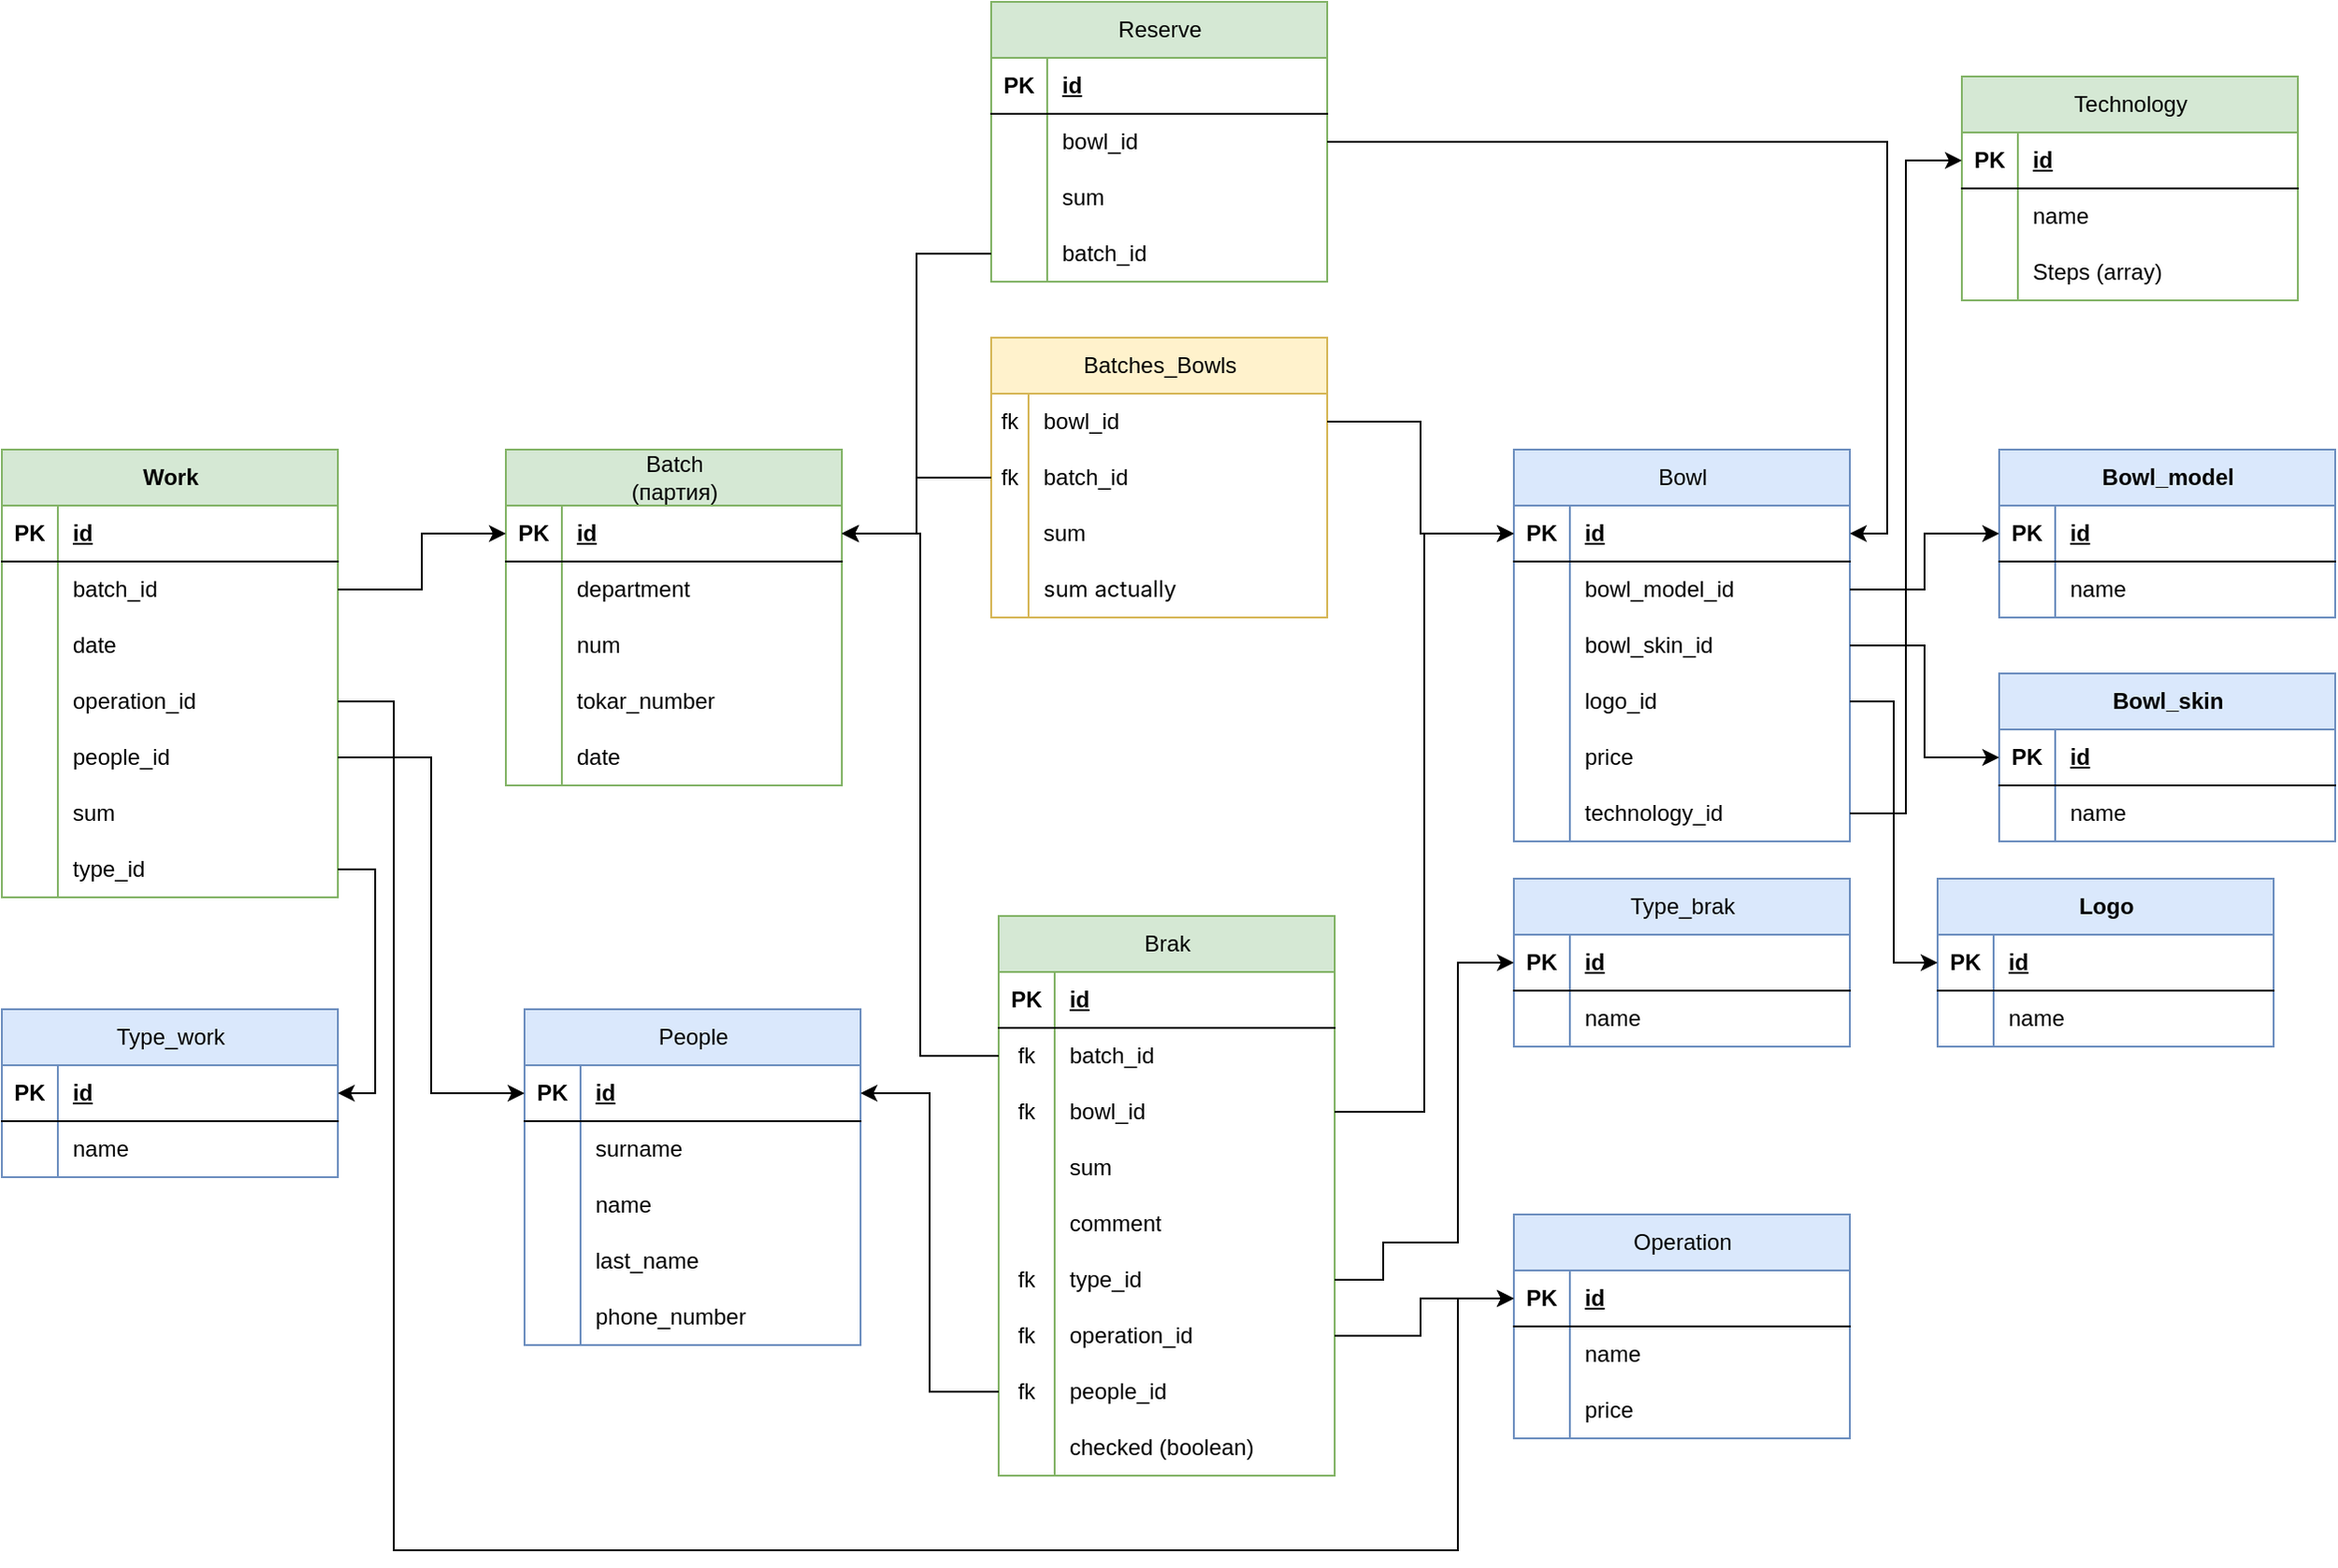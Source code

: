<mxfile version="24.5.4" type="github">
  <diagram name="Страница — 1" id="gfFLgYDy10Q48hrOroUY">
    <mxGraphModel dx="2199" dy="745" grid="1" gridSize="10" guides="1" tooltips="1" connect="1" arrows="1" fold="1" page="1" pageScale="1" pageWidth="827" pageHeight="1169" math="0" shadow="0">
      <root>
        <mxCell id="0" />
        <mxCell id="1" parent="0" />
        <mxCell id="RR7sLdGlUV7r5lD3PYXW-37" value="&lt;span style=&quot;font-weight: 400; text-wrap: wrap;&quot;&gt;Batch (партия)&lt;/span&gt;" style="shape=table;startSize=30;container=1;collapsible=1;childLayout=tableLayout;fixedRows=1;rowLines=0;fontStyle=1;align=center;resizeLast=1;html=1;fillColor=#d5e8d4;strokeColor=#82b366;" parent="1" vertex="1">
          <mxGeometry x="60" y="310" width="180" height="180" as="geometry" />
        </mxCell>
        <mxCell id="RR7sLdGlUV7r5lD3PYXW-38" value="" style="shape=tableRow;horizontal=0;startSize=0;swimlaneHead=0;swimlaneBody=0;fillColor=none;collapsible=0;dropTarget=0;points=[[0,0.5],[1,0.5]];portConstraint=eastwest;top=0;left=0;right=0;bottom=1;" parent="RR7sLdGlUV7r5lD3PYXW-37" vertex="1">
          <mxGeometry y="30" width="180" height="30" as="geometry" />
        </mxCell>
        <mxCell id="RR7sLdGlUV7r5lD3PYXW-39" value="PK" style="shape=partialRectangle;connectable=0;fillColor=none;top=0;left=0;bottom=0;right=0;fontStyle=1;overflow=hidden;whiteSpace=wrap;html=1;" parent="RR7sLdGlUV7r5lD3PYXW-38" vertex="1">
          <mxGeometry width="30" height="30" as="geometry">
            <mxRectangle width="30" height="30" as="alternateBounds" />
          </mxGeometry>
        </mxCell>
        <mxCell id="RR7sLdGlUV7r5lD3PYXW-40" value="id" style="shape=partialRectangle;connectable=0;fillColor=none;top=0;left=0;bottom=0;right=0;align=left;spacingLeft=6;fontStyle=5;overflow=hidden;whiteSpace=wrap;html=1;" parent="RR7sLdGlUV7r5lD3PYXW-38" vertex="1">
          <mxGeometry x="30" width="150" height="30" as="geometry">
            <mxRectangle width="150" height="30" as="alternateBounds" />
          </mxGeometry>
        </mxCell>
        <mxCell id="RR7sLdGlUV7r5lD3PYXW-47" value="" style="shape=tableRow;horizontal=0;startSize=0;swimlaneHead=0;swimlaneBody=0;fillColor=none;collapsible=0;dropTarget=0;points=[[0,0.5],[1,0.5]];portConstraint=eastwest;top=0;left=0;right=0;bottom=0;" parent="RR7sLdGlUV7r5lD3PYXW-37" vertex="1">
          <mxGeometry y="60" width="180" height="30" as="geometry" />
        </mxCell>
        <mxCell id="RR7sLdGlUV7r5lD3PYXW-48" value="" style="shape=partialRectangle;connectable=0;fillColor=none;top=0;left=0;bottom=0;right=0;editable=1;overflow=hidden;whiteSpace=wrap;html=1;" parent="RR7sLdGlUV7r5lD3PYXW-47" vertex="1">
          <mxGeometry width="30" height="30" as="geometry">
            <mxRectangle width="30" height="30" as="alternateBounds" />
          </mxGeometry>
        </mxCell>
        <mxCell id="RR7sLdGlUV7r5lD3PYXW-49" value="department" style="shape=partialRectangle;connectable=0;fillColor=none;top=0;left=0;bottom=0;right=0;align=left;spacingLeft=6;overflow=hidden;whiteSpace=wrap;html=1;" parent="RR7sLdGlUV7r5lD3PYXW-47" vertex="1">
          <mxGeometry x="30" width="150" height="30" as="geometry">
            <mxRectangle width="150" height="30" as="alternateBounds" />
          </mxGeometry>
        </mxCell>
        <mxCell id="RR7sLdGlUV7r5lD3PYXW-41" value="" style="shape=tableRow;horizontal=0;startSize=0;swimlaneHead=0;swimlaneBody=0;fillColor=none;collapsible=0;dropTarget=0;points=[[0,0.5],[1,0.5]];portConstraint=eastwest;top=0;left=0;right=0;bottom=0;" parent="RR7sLdGlUV7r5lD3PYXW-37" vertex="1">
          <mxGeometry y="90" width="180" height="30" as="geometry" />
        </mxCell>
        <mxCell id="RR7sLdGlUV7r5lD3PYXW-42" value="" style="shape=partialRectangle;connectable=0;fillColor=none;top=0;left=0;bottom=0;right=0;editable=1;overflow=hidden;whiteSpace=wrap;html=1;" parent="RR7sLdGlUV7r5lD3PYXW-41" vertex="1">
          <mxGeometry width="30" height="30" as="geometry">
            <mxRectangle width="30" height="30" as="alternateBounds" />
          </mxGeometry>
        </mxCell>
        <mxCell id="RR7sLdGlUV7r5lD3PYXW-43" value="num" style="shape=partialRectangle;connectable=0;fillColor=none;top=0;left=0;bottom=0;right=0;align=left;spacingLeft=6;overflow=hidden;whiteSpace=wrap;html=1;" parent="RR7sLdGlUV7r5lD3PYXW-41" vertex="1">
          <mxGeometry x="30" width="150" height="30" as="geometry">
            <mxRectangle width="150" height="30" as="alternateBounds" />
          </mxGeometry>
        </mxCell>
        <mxCell id="RR7sLdGlUV7r5lD3PYXW-107" value="" style="shape=tableRow;horizontal=0;startSize=0;swimlaneHead=0;swimlaneBody=0;fillColor=none;collapsible=0;dropTarget=0;points=[[0,0.5],[1,0.5]];portConstraint=eastwest;top=0;left=0;right=0;bottom=0;" parent="RR7sLdGlUV7r5lD3PYXW-37" vertex="1">
          <mxGeometry y="120" width="180" height="30" as="geometry" />
        </mxCell>
        <mxCell id="RR7sLdGlUV7r5lD3PYXW-108" value="" style="shape=partialRectangle;connectable=0;fillColor=none;top=0;left=0;bottom=0;right=0;editable=1;overflow=hidden;whiteSpace=wrap;html=1;" parent="RR7sLdGlUV7r5lD3PYXW-107" vertex="1">
          <mxGeometry width="30" height="30" as="geometry">
            <mxRectangle width="30" height="30" as="alternateBounds" />
          </mxGeometry>
        </mxCell>
        <mxCell id="RR7sLdGlUV7r5lD3PYXW-109" value="tokar_number" style="shape=partialRectangle;connectable=0;fillColor=none;top=0;left=0;bottom=0;right=0;align=left;spacingLeft=6;overflow=hidden;whiteSpace=wrap;html=1;" parent="RR7sLdGlUV7r5lD3PYXW-107" vertex="1">
          <mxGeometry x="30" width="150" height="30" as="geometry">
            <mxRectangle width="150" height="30" as="alternateBounds" />
          </mxGeometry>
        </mxCell>
        <mxCell id="RR7sLdGlUV7r5lD3PYXW-44" value="" style="shape=tableRow;horizontal=0;startSize=0;swimlaneHead=0;swimlaneBody=0;fillColor=none;collapsible=0;dropTarget=0;points=[[0,0.5],[1,0.5]];portConstraint=eastwest;top=0;left=0;right=0;bottom=0;" parent="RR7sLdGlUV7r5lD3PYXW-37" vertex="1">
          <mxGeometry y="150" width="180" height="30" as="geometry" />
        </mxCell>
        <mxCell id="RR7sLdGlUV7r5lD3PYXW-45" value="" style="shape=partialRectangle;connectable=0;fillColor=none;top=0;left=0;bottom=0;right=0;editable=1;overflow=hidden;whiteSpace=wrap;html=1;" parent="RR7sLdGlUV7r5lD3PYXW-44" vertex="1">
          <mxGeometry width="30" height="30" as="geometry">
            <mxRectangle width="30" height="30" as="alternateBounds" />
          </mxGeometry>
        </mxCell>
        <mxCell id="RR7sLdGlUV7r5lD3PYXW-46" value="date" style="shape=partialRectangle;connectable=0;fillColor=none;top=0;left=0;bottom=0;right=0;align=left;spacingLeft=6;overflow=hidden;whiteSpace=wrap;html=1;" parent="RR7sLdGlUV7r5lD3PYXW-44" vertex="1">
          <mxGeometry x="30" width="150" height="30" as="geometry">
            <mxRectangle width="150" height="30" as="alternateBounds" />
          </mxGeometry>
        </mxCell>
        <mxCell id="RR7sLdGlUV7r5lD3PYXW-54" value="&lt;span style=&quot;font-weight: 400; text-wrap: wrap;&quot;&gt;Batches_Bowls&lt;/span&gt;" style="shape=table;startSize=30;container=1;collapsible=1;childLayout=tableLayout;fixedRows=1;rowLines=0;fontStyle=1;align=center;resizeLast=1;html=1;fillColor=#fff2cc;strokeColor=#d6b656;" parent="1" vertex="1">
          <mxGeometry x="320" y="250" width="180" height="150" as="geometry">
            <mxRectangle x="300" y="90" width="120" height="30" as="alternateBounds" />
          </mxGeometry>
        </mxCell>
        <mxCell id="RR7sLdGlUV7r5lD3PYXW-58" value="" style="shape=tableRow;horizontal=0;startSize=0;swimlaneHead=0;swimlaneBody=0;fillColor=none;collapsible=0;dropTarget=0;points=[[0,0.5],[1,0.5]];portConstraint=eastwest;top=0;left=0;right=0;bottom=0;" parent="RR7sLdGlUV7r5lD3PYXW-54" vertex="1">
          <mxGeometry y="30" width="180" height="30" as="geometry" />
        </mxCell>
        <mxCell id="RR7sLdGlUV7r5lD3PYXW-59" value="fk" style="shape=partialRectangle;connectable=0;fillColor=none;top=0;left=0;bottom=0;right=0;editable=1;overflow=hidden;whiteSpace=wrap;html=1;" parent="RR7sLdGlUV7r5lD3PYXW-58" vertex="1">
          <mxGeometry width="20" height="30" as="geometry">
            <mxRectangle width="20" height="30" as="alternateBounds" />
          </mxGeometry>
        </mxCell>
        <mxCell id="RR7sLdGlUV7r5lD3PYXW-60" value="bowl_id" style="shape=partialRectangle;connectable=0;fillColor=none;top=0;left=0;bottom=0;right=0;align=left;spacingLeft=6;overflow=hidden;whiteSpace=wrap;html=1;" parent="RR7sLdGlUV7r5lD3PYXW-58" vertex="1">
          <mxGeometry x="20" width="160" height="30" as="geometry">
            <mxRectangle width="160" height="30" as="alternateBounds" />
          </mxGeometry>
        </mxCell>
        <mxCell id="RR7sLdGlUV7r5lD3PYXW-61" value="" style="shape=tableRow;horizontal=0;startSize=0;swimlaneHead=0;swimlaneBody=0;fillColor=none;collapsible=0;dropTarget=0;points=[[0,0.5],[1,0.5]];portConstraint=eastwest;top=0;left=0;right=0;bottom=0;" parent="RR7sLdGlUV7r5lD3PYXW-54" vertex="1">
          <mxGeometry y="60" width="180" height="30" as="geometry" />
        </mxCell>
        <mxCell id="RR7sLdGlUV7r5lD3PYXW-62" value="fk" style="shape=partialRectangle;connectable=0;fillColor=none;top=0;left=0;bottom=0;right=0;editable=1;overflow=hidden;whiteSpace=wrap;html=1;" parent="RR7sLdGlUV7r5lD3PYXW-61" vertex="1">
          <mxGeometry width="20" height="30" as="geometry">
            <mxRectangle width="20" height="30" as="alternateBounds" />
          </mxGeometry>
        </mxCell>
        <mxCell id="RR7sLdGlUV7r5lD3PYXW-63" value="batch_id" style="shape=partialRectangle;connectable=0;fillColor=none;top=0;left=0;bottom=0;right=0;align=left;spacingLeft=6;overflow=hidden;whiteSpace=wrap;html=1;" parent="RR7sLdGlUV7r5lD3PYXW-61" vertex="1">
          <mxGeometry x="20" width="160" height="30" as="geometry">
            <mxRectangle width="160" height="30" as="alternateBounds" />
          </mxGeometry>
        </mxCell>
        <mxCell id="RR7sLdGlUV7r5lD3PYXW-64" value="" style="shape=tableRow;horizontal=0;startSize=0;swimlaneHead=0;swimlaneBody=0;fillColor=none;collapsible=0;dropTarget=0;points=[[0,0.5],[1,0.5]];portConstraint=eastwest;top=0;left=0;right=0;bottom=0;" parent="RR7sLdGlUV7r5lD3PYXW-54" vertex="1">
          <mxGeometry y="90" width="180" height="30" as="geometry" />
        </mxCell>
        <mxCell id="RR7sLdGlUV7r5lD3PYXW-65" value="" style="shape=partialRectangle;connectable=0;fillColor=none;top=0;left=0;bottom=0;right=0;editable=1;overflow=hidden;whiteSpace=wrap;html=1;" parent="RR7sLdGlUV7r5lD3PYXW-64" vertex="1">
          <mxGeometry width="20" height="30" as="geometry">
            <mxRectangle width="20" height="30" as="alternateBounds" />
          </mxGeometry>
        </mxCell>
        <mxCell id="RR7sLdGlUV7r5lD3PYXW-66" value="sum" style="shape=partialRectangle;connectable=0;fillColor=none;top=0;left=0;bottom=0;right=0;align=left;spacingLeft=6;overflow=hidden;whiteSpace=wrap;html=1;" parent="RR7sLdGlUV7r5lD3PYXW-64" vertex="1">
          <mxGeometry x="20" width="160" height="30" as="geometry">
            <mxRectangle width="160" height="30" as="alternateBounds" />
          </mxGeometry>
        </mxCell>
        <mxCell id="RR7sLdGlUV7r5lD3PYXW-98" value="" style="shape=tableRow;horizontal=0;startSize=0;swimlaneHead=0;swimlaneBody=0;fillColor=none;collapsible=0;dropTarget=0;points=[[0,0.5],[1,0.5]];portConstraint=eastwest;top=0;left=0;right=0;bottom=0;" parent="RR7sLdGlUV7r5lD3PYXW-54" vertex="1">
          <mxGeometry y="120" width="180" height="30" as="geometry" />
        </mxCell>
        <mxCell id="RR7sLdGlUV7r5lD3PYXW-99" value="" style="shape=partialRectangle;connectable=0;fillColor=none;top=0;left=0;bottom=0;right=0;editable=1;overflow=hidden;whiteSpace=wrap;html=1;" parent="RR7sLdGlUV7r5lD3PYXW-98" vertex="1">
          <mxGeometry width="20" height="30" as="geometry">
            <mxRectangle width="20" height="30" as="alternateBounds" />
          </mxGeometry>
        </mxCell>
        <mxCell id="RR7sLdGlUV7r5lD3PYXW-100" value="&lt;span style=&quot;font-family: &amp;quot;YS Text&amp;quot;, -apple-system, BlinkMacSystemFont, Arial, Helvetica, sans-serif; white-space-collapse: preserve; background-color: rgba(255, 255, 255, 0.05);&quot;&gt;sum actually&lt;/span&gt;" style="shape=partialRectangle;connectable=0;fillColor=none;top=0;left=0;bottom=0;right=0;align=left;spacingLeft=6;overflow=hidden;whiteSpace=wrap;html=1;" parent="RR7sLdGlUV7r5lD3PYXW-98" vertex="1">
          <mxGeometry x="20" width="160" height="30" as="geometry">
            <mxRectangle width="160" height="30" as="alternateBounds" />
          </mxGeometry>
        </mxCell>
        <mxCell id="RR7sLdGlUV7r5lD3PYXW-67" value="&lt;span style=&quot;font-weight: 400; text-wrap: wrap;&quot;&gt;Bowl&lt;/span&gt;" style="shape=table;startSize=30;container=1;collapsible=1;childLayout=tableLayout;fixedRows=1;rowLines=0;fontStyle=1;align=center;resizeLast=1;html=1;fillColor=#dae8fc;strokeColor=#6c8ebf;" parent="1" vertex="1">
          <mxGeometry x="600" y="310" width="180" height="210" as="geometry" />
        </mxCell>
        <mxCell id="RR7sLdGlUV7r5lD3PYXW-68" value="" style="shape=tableRow;horizontal=0;startSize=0;swimlaneHead=0;swimlaneBody=0;fillColor=none;collapsible=0;dropTarget=0;points=[[0,0.5],[1,0.5]];portConstraint=eastwest;top=0;left=0;right=0;bottom=1;" parent="RR7sLdGlUV7r5lD3PYXW-67" vertex="1">
          <mxGeometry y="30" width="180" height="30" as="geometry" />
        </mxCell>
        <mxCell id="RR7sLdGlUV7r5lD3PYXW-69" value="PK" style="shape=partialRectangle;connectable=0;fillColor=none;top=0;left=0;bottom=0;right=0;fontStyle=1;overflow=hidden;whiteSpace=wrap;html=1;" parent="RR7sLdGlUV7r5lD3PYXW-68" vertex="1">
          <mxGeometry width="30" height="30" as="geometry">
            <mxRectangle width="30" height="30" as="alternateBounds" />
          </mxGeometry>
        </mxCell>
        <mxCell id="RR7sLdGlUV7r5lD3PYXW-70" value="id" style="shape=partialRectangle;connectable=0;fillColor=none;top=0;left=0;bottom=0;right=0;align=left;spacingLeft=6;fontStyle=5;overflow=hidden;whiteSpace=wrap;html=1;" parent="RR7sLdGlUV7r5lD3PYXW-68" vertex="1">
          <mxGeometry x="30" width="150" height="30" as="geometry">
            <mxRectangle width="150" height="30" as="alternateBounds" />
          </mxGeometry>
        </mxCell>
        <mxCell id="RR7sLdGlUV7r5lD3PYXW-71" value="" style="shape=tableRow;horizontal=0;startSize=0;swimlaneHead=0;swimlaneBody=0;fillColor=none;collapsible=0;dropTarget=0;points=[[0,0.5],[1,0.5]];portConstraint=eastwest;top=0;left=0;right=0;bottom=0;" parent="RR7sLdGlUV7r5lD3PYXW-67" vertex="1">
          <mxGeometry y="60" width="180" height="30" as="geometry" />
        </mxCell>
        <mxCell id="RR7sLdGlUV7r5lD3PYXW-72" value="" style="shape=partialRectangle;connectable=0;fillColor=none;top=0;left=0;bottom=0;right=0;editable=1;overflow=hidden;whiteSpace=wrap;html=1;" parent="RR7sLdGlUV7r5lD3PYXW-71" vertex="1">
          <mxGeometry width="30" height="30" as="geometry">
            <mxRectangle width="30" height="30" as="alternateBounds" />
          </mxGeometry>
        </mxCell>
        <mxCell id="RR7sLdGlUV7r5lD3PYXW-73" value="bowl_model_id" style="shape=partialRectangle;connectable=0;fillColor=none;top=0;left=0;bottom=0;right=0;align=left;spacingLeft=6;overflow=hidden;whiteSpace=wrap;html=1;" parent="RR7sLdGlUV7r5lD3PYXW-71" vertex="1">
          <mxGeometry x="30" width="150" height="30" as="geometry">
            <mxRectangle width="150" height="30" as="alternateBounds" />
          </mxGeometry>
        </mxCell>
        <mxCell id="RR7sLdGlUV7r5lD3PYXW-74" value="" style="shape=tableRow;horizontal=0;startSize=0;swimlaneHead=0;swimlaneBody=0;fillColor=none;collapsible=0;dropTarget=0;points=[[0,0.5],[1,0.5]];portConstraint=eastwest;top=0;left=0;right=0;bottom=0;" parent="RR7sLdGlUV7r5lD3PYXW-67" vertex="1">
          <mxGeometry y="90" width="180" height="30" as="geometry" />
        </mxCell>
        <mxCell id="RR7sLdGlUV7r5lD3PYXW-75" value="" style="shape=partialRectangle;connectable=0;fillColor=none;top=0;left=0;bottom=0;right=0;editable=1;overflow=hidden;whiteSpace=wrap;html=1;" parent="RR7sLdGlUV7r5lD3PYXW-74" vertex="1">
          <mxGeometry width="30" height="30" as="geometry">
            <mxRectangle width="30" height="30" as="alternateBounds" />
          </mxGeometry>
        </mxCell>
        <mxCell id="RR7sLdGlUV7r5lD3PYXW-76" value="bowl_skin_id" style="shape=partialRectangle;connectable=0;fillColor=none;top=0;left=0;bottom=0;right=0;align=left;spacingLeft=6;overflow=hidden;whiteSpace=wrap;html=1;" parent="RR7sLdGlUV7r5lD3PYXW-74" vertex="1">
          <mxGeometry x="30" width="150" height="30" as="geometry">
            <mxRectangle width="150" height="30" as="alternateBounds" />
          </mxGeometry>
        </mxCell>
        <mxCell id="RR7sLdGlUV7r5lD3PYXW-77" value="" style="shape=tableRow;horizontal=0;startSize=0;swimlaneHead=0;swimlaneBody=0;fillColor=none;collapsible=0;dropTarget=0;points=[[0,0.5],[1,0.5]];portConstraint=eastwest;top=0;left=0;right=0;bottom=0;" parent="RR7sLdGlUV7r5lD3PYXW-67" vertex="1">
          <mxGeometry y="120" width="180" height="30" as="geometry" />
        </mxCell>
        <mxCell id="RR7sLdGlUV7r5lD3PYXW-78" value="" style="shape=partialRectangle;connectable=0;fillColor=none;top=0;left=0;bottom=0;right=0;editable=1;overflow=hidden;whiteSpace=wrap;html=1;" parent="RR7sLdGlUV7r5lD3PYXW-77" vertex="1">
          <mxGeometry width="30" height="30" as="geometry">
            <mxRectangle width="30" height="30" as="alternateBounds" />
          </mxGeometry>
        </mxCell>
        <mxCell id="RR7sLdGlUV7r5lD3PYXW-79" value="logo_id" style="shape=partialRectangle;connectable=0;fillColor=none;top=0;left=0;bottom=0;right=0;align=left;spacingLeft=6;overflow=hidden;whiteSpace=wrap;html=1;" parent="RR7sLdGlUV7r5lD3PYXW-77" vertex="1">
          <mxGeometry x="30" width="150" height="30" as="geometry">
            <mxRectangle width="150" height="30" as="alternateBounds" />
          </mxGeometry>
        </mxCell>
        <mxCell id="HdH74iJSRX7DKQTzYCFh-77" value="" style="shape=tableRow;horizontal=0;startSize=0;swimlaneHead=0;swimlaneBody=0;fillColor=none;collapsible=0;dropTarget=0;points=[[0,0.5],[1,0.5]];portConstraint=eastwest;top=0;left=0;right=0;bottom=0;" vertex="1" parent="RR7sLdGlUV7r5lD3PYXW-67">
          <mxGeometry y="150" width="180" height="30" as="geometry" />
        </mxCell>
        <mxCell id="HdH74iJSRX7DKQTzYCFh-78" value="" style="shape=partialRectangle;connectable=0;fillColor=none;top=0;left=0;bottom=0;right=0;editable=1;overflow=hidden;whiteSpace=wrap;html=1;" vertex="1" parent="HdH74iJSRX7DKQTzYCFh-77">
          <mxGeometry width="30" height="30" as="geometry">
            <mxRectangle width="30" height="30" as="alternateBounds" />
          </mxGeometry>
        </mxCell>
        <mxCell id="HdH74iJSRX7DKQTzYCFh-79" value="price" style="shape=partialRectangle;connectable=0;fillColor=none;top=0;left=0;bottom=0;right=0;align=left;spacingLeft=6;overflow=hidden;whiteSpace=wrap;html=1;" vertex="1" parent="HdH74iJSRX7DKQTzYCFh-77">
          <mxGeometry x="30" width="150" height="30" as="geometry">
            <mxRectangle width="150" height="30" as="alternateBounds" />
          </mxGeometry>
        </mxCell>
        <mxCell id="RR7sLdGlUV7r5lD3PYXW-80" value="" style="shape=tableRow;horizontal=0;startSize=0;swimlaneHead=0;swimlaneBody=0;fillColor=none;collapsible=0;dropTarget=0;points=[[0,0.5],[1,0.5]];portConstraint=eastwest;top=0;left=0;right=0;bottom=0;" parent="RR7sLdGlUV7r5lD3PYXW-67" vertex="1">
          <mxGeometry y="180" width="180" height="30" as="geometry" />
        </mxCell>
        <mxCell id="RR7sLdGlUV7r5lD3PYXW-81" value="" style="shape=partialRectangle;connectable=0;fillColor=none;top=0;left=0;bottom=0;right=0;editable=1;overflow=hidden;whiteSpace=wrap;html=1;" parent="RR7sLdGlUV7r5lD3PYXW-80" vertex="1">
          <mxGeometry width="30" height="30" as="geometry">
            <mxRectangle width="30" height="30" as="alternateBounds" />
          </mxGeometry>
        </mxCell>
        <mxCell id="RR7sLdGlUV7r5lD3PYXW-82" value="technology_id" style="shape=partialRectangle;connectable=0;fillColor=none;top=0;left=0;bottom=0;right=0;align=left;spacingLeft=6;overflow=hidden;whiteSpace=wrap;html=1;" parent="RR7sLdGlUV7r5lD3PYXW-80" vertex="1">
          <mxGeometry x="30" width="150" height="30" as="geometry">
            <mxRectangle width="150" height="30" as="alternateBounds" />
          </mxGeometry>
        </mxCell>
        <mxCell id="RR7sLdGlUV7r5lD3PYXW-110" style="edgeStyle=orthogonalEdgeStyle;rounded=0;orthogonalLoop=1;jettySize=auto;html=1;entryX=1;entryY=0.5;entryDx=0;entryDy=0;" parent="1" source="RR7sLdGlUV7r5lD3PYXW-61" target="RR7sLdGlUV7r5lD3PYXW-38" edge="1">
          <mxGeometry relative="1" as="geometry" />
        </mxCell>
        <mxCell id="RR7sLdGlUV7r5lD3PYXW-111" style="edgeStyle=orthogonalEdgeStyle;rounded=0;orthogonalLoop=1;jettySize=auto;html=1;" parent="1" source="RR7sLdGlUV7r5lD3PYXW-58" target="RR7sLdGlUV7r5lD3PYXW-68" edge="1">
          <mxGeometry relative="1" as="geometry" />
        </mxCell>
        <mxCell id="RR7sLdGlUV7r5lD3PYXW-112" value="&lt;span style=&quot;font-weight: 400; text-wrap: wrap;&quot;&gt;Brak&lt;/span&gt;" style="shape=table;startSize=30;container=1;collapsible=1;childLayout=tableLayout;fixedRows=1;rowLines=0;fontStyle=1;align=center;resizeLast=1;html=1;fillColor=#d5e8d4;strokeColor=#82b366;" parent="1" vertex="1">
          <mxGeometry x="324" y="560" width="180" height="300" as="geometry" />
        </mxCell>
        <mxCell id="RR7sLdGlUV7r5lD3PYXW-113" value="" style="shape=tableRow;horizontal=0;startSize=0;swimlaneHead=0;swimlaneBody=0;fillColor=none;collapsible=0;dropTarget=0;points=[[0,0.5],[1,0.5]];portConstraint=eastwest;top=0;left=0;right=0;bottom=1;" parent="RR7sLdGlUV7r5lD3PYXW-112" vertex="1">
          <mxGeometry y="30" width="180" height="30" as="geometry" />
        </mxCell>
        <mxCell id="RR7sLdGlUV7r5lD3PYXW-114" value="PK" style="shape=partialRectangle;connectable=0;fillColor=none;top=0;left=0;bottom=0;right=0;fontStyle=1;overflow=hidden;whiteSpace=wrap;html=1;" parent="RR7sLdGlUV7r5lD3PYXW-113" vertex="1">
          <mxGeometry width="30" height="30" as="geometry">
            <mxRectangle width="30" height="30" as="alternateBounds" />
          </mxGeometry>
        </mxCell>
        <mxCell id="RR7sLdGlUV7r5lD3PYXW-115" value="id" style="shape=partialRectangle;connectable=0;fillColor=none;top=0;left=0;bottom=0;right=0;align=left;spacingLeft=6;fontStyle=5;overflow=hidden;whiteSpace=wrap;html=1;" parent="RR7sLdGlUV7r5lD3PYXW-113" vertex="1">
          <mxGeometry x="30" width="150" height="30" as="geometry">
            <mxRectangle width="150" height="30" as="alternateBounds" />
          </mxGeometry>
        </mxCell>
        <mxCell id="RR7sLdGlUV7r5lD3PYXW-116" value="" style="shape=tableRow;horizontal=0;startSize=0;swimlaneHead=0;swimlaneBody=0;fillColor=none;collapsible=0;dropTarget=0;points=[[0,0.5],[1,0.5]];portConstraint=eastwest;top=0;left=0;right=0;bottom=0;" parent="RR7sLdGlUV7r5lD3PYXW-112" vertex="1">
          <mxGeometry y="60" width="180" height="30" as="geometry" />
        </mxCell>
        <mxCell id="RR7sLdGlUV7r5lD3PYXW-117" value="fk" style="shape=partialRectangle;connectable=0;fillColor=none;top=0;left=0;bottom=0;right=0;editable=1;overflow=hidden;whiteSpace=wrap;html=1;" parent="RR7sLdGlUV7r5lD3PYXW-116" vertex="1">
          <mxGeometry width="30" height="30" as="geometry">
            <mxRectangle width="30" height="30" as="alternateBounds" />
          </mxGeometry>
        </mxCell>
        <mxCell id="RR7sLdGlUV7r5lD3PYXW-118" value="batch_id" style="shape=partialRectangle;connectable=0;fillColor=none;top=0;left=0;bottom=0;right=0;align=left;spacingLeft=6;overflow=hidden;whiteSpace=wrap;html=1;" parent="RR7sLdGlUV7r5lD3PYXW-116" vertex="1">
          <mxGeometry x="30" width="150" height="30" as="geometry">
            <mxRectangle width="150" height="30" as="alternateBounds" />
          </mxGeometry>
        </mxCell>
        <mxCell id="RR7sLdGlUV7r5lD3PYXW-119" value="" style="shape=tableRow;horizontal=0;startSize=0;swimlaneHead=0;swimlaneBody=0;fillColor=none;collapsible=0;dropTarget=0;points=[[0,0.5],[1,0.5]];portConstraint=eastwest;top=0;left=0;right=0;bottom=0;" parent="RR7sLdGlUV7r5lD3PYXW-112" vertex="1">
          <mxGeometry y="90" width="180" height="30" as="geometry" />
        </mxCell>
        <mxCell id="RR7sLdGlUV7r5lD3PYXW-120" value="fk" style="shape=partialRectangle;connectable=0;fillColor=none;top=0;left=0;bottom=0;right=0;editable=1;overflow=hidden;whiteSpace=wrap;html=1;" parent="RR7sLdGlUV7r5lD3PYXW-119" vertex="1">
          <mxGeometry width="30" height="30" as="geometry">
            <mxRectangle width="30" height="30" as="alternateBounds" />
          </mxGeometry>
        </mxCell>
        <mxCell id="RR7sLdGlUV7r5lD3PYXW-121" value="bowl_id" style="shape=partialRectangle;connectable=0;fillColor=none;top=0;left=0;bottom=0;right=0;align=left;spacingLeft=6;overflow=hidden;whiteSpace=wrap;html=1;" parent="RR7sLdGlUV7r5lD3PYXW-119" vertex="1">
          <mxGeometry x="30" width="150" height="30" as="geometry">
            <mxRectangle width="150" height="30" as="alternateBounds" />
          </mxGeometry>
        </mxCell>
        <mxCell id="IG7BOhzl7RcVh7cyokmV-1" value="" style="shape=tableRow;horizontal=0;startSize=0;swimlaneHead=0;swimlaneBody=0;fillColor=none;collapsible=0;dropTarget=0;points=[[0,0.5],[1,0.5]];portConstraint=eastwest;top=0;left=0;right=0;bottom=0;" parent="RR7sLdGlUV7r5lD3PYXW-112" vertex="1">
          <mxGeometry y="120" width="180" height="30" as="geometry" />
        </mxCell>
        <mxCell id="IG7BOhzl7RcVh7cyokmV-2" value="" style="shape=partialRectangle;connectable=0;fillColor=none;top=0;left=0;bottom=0;right=0;editable=1;overflow=hidden;whiteSpace=wrap;html=1;" parent="IG7BOhzl7RcVh7cyokmV-1" vertex="1">
          <mxGeometry width="30" height="30" as="geometry">
            <mxRectangle width="30" height="30" as="alternateBounds" />
          </mxGeometry>
        </mxCell>
        <mxCell id="IG7BOhzl7RcVh7cyokmV-3" value="sum" style="shape=partialRectangle;connectable=0;fillColor=none;top=0;left=0;bottom=0;right=0;align=left;spacingLeft=6;overflow=hidden;whiteSpace=wrap;html=1;" parent="IG7BOhzl7RcVh7cyokmV-1" vertex="1">
          <mxGeometry x="30" width="150" height="30" as="geometry">
            <mxRectangle width="150" height="30" as="alternateBounds" />
          </mxGeometry>
        </mxCell>
        <mxCell id="IG7BOhzl7RcVh7cyokmV-44" value="" style="shape=tableRow;horizontal=0;startSize=0;swimlaneHead=0;swimlaneBody=0;fillColor=none;collapsible=0;dropTarget=0;points=[[0,0.5],[1,0.5]];portConstraint=eastwest;top=0;left=0;right=0;bottom=0;" parent="RR7sLdGlUV7r5lD3PYXW-112" vertex="1">
          <mxGeometry y="150" width="180" height="30" as="geometry" />
        </mxCell>
        <mxCell id="IG7BOhzl7RcVh7cyokmV-45" value="" style="shape=partialRectangle;connectable=0;fillColor=none;top=0;left=0;bottom=0;right=0;editable=1;overflow=hidden;whiteSpace=wrap;html=1;" parent="IG7BOhzl7RcVh7cyokmV-44" vertex="1">
          <mxGeometry width="30" height="30" as="geometry">
            <mxRectangle width="30" height="30" as="alternateBounds" />
          </mxGeometry>
        </mxCell>
        <mxCell id="IG7BOhzl7RcVh7cyokmV-46" value="comment" style="shape=partialRectangle;connectable=0;fillColor=none;top=0;left=0;bottom=0;right=0;align=left;spacingLeft=6;overflow=hidden;whiteSpace=wrap;html=1;" parent="IG7BOhzl7RcVh7cyokmV-44" vertex="1">
          <mxGeometry x="30" width="150" height="30" as="geometry">
            <mxRectangle width="150" height="30" as="alternateBounds" />
          </mxGeometry>
        </mxCell>
        <mxCell id="IG7BOhzl7RcVh7cyokmV-4" value="" style="shape=tableRow;horizontal=0;startSize=0;swimlaneHead=0;swimlaneBody=0;fillColor=none;collapsible=0;dropTarget=0;points=[[0,0.5],[1,0.5]];portConstraint=eastwest;top=0;left=0;right=0;bottom=0;" parent="RR7sLdGlUV7r5lD3PYXW-112" vertex="1">
          <mxGeometry y="180" width="180" height="30" as="geometry" />
        </mxCell>
        <mxCell id="IG7BOhzl7RcVh7cyokmV-5" value="fk" style="shape=partialRectangle;connectable=0;fillColor=none;top=0;left=0;bottom=0;right=0;editable=1;overflow=hidden;whiteSpace=wrap;html=1;" parent="IG7BOhzl7RcVh7cyokmV-4" vertex="1">
          <mxGeometry width="30" height="30" as="geometry">
            <mxRectangle width="30" height="30" as="alternateBounds" />
          </mxGeometry>
        </mxCell>
        <mxCell id="IG7BOhzl7RcVh7cyokmV-6" value="type_id" style="shape=partialRectangle;connectable=0;fillColor=none;top=0;left=0;bottom=0;right=0;align=left;spacingLeft=6;overflow=hidden;whiteSpace=wrap;html=1;" parent="IG7BOhzl7RcVh7cyokmV-4" vertex="1">
          <mxGeometry x="30" width="150" height="30" as="geometry">
            <mxRectangle width="150" height="30" as="alternateBounds" />
          </mxGeometry>
        </mxCell>
        <mxCell id="IG7BOhzl7RcVh7cyokmV-40" value="" style="shape=tableRow;horizontal=0;startSize=0;swimlaneHead=0;swimlaneBody=0;fillColor=none;collapsible=0;dropTarget=0;points=[[0,0.5],[1,0.5]];portConstraint=eastwest;top=0;left=0;right=0;bottom=0;" parent="RR7sLdGlUV7r5lD3PYXW-112" vertex="1">
          <mxGeometry y="210" width="180" height="30" as="geometry" />
        </mxCell>
        <mxCell id="IG7BOhzl7RcVh7cyokmV-41" value="fk" style="shape=partialRectangle;connectable=0;fillColor=none;top=0;left=0;bottom=0;right=0;editable=1;overflow=hidden;whiteSpace=wrap;html=1;" parent="IG7BOhzl7RcVh7cyokmV-40" vertex="1">
          <mxGeometry width="30" height="30" as="geometry">
            <mxRectangle width="30" height="30" as="alternateBounds" />
          </mxGeometry>
        </mxCell>
        <mxCell id="IG7BOhzl7RcVh7cyokmV-42" value="operation_id" style="shape=partialRectangle;connectable=0;fillColor=none;top=0;left=0;bottom=0;right=0;align=left;spacingLeft=6;overflow=hidden;whiteSpace=wrap;html=1;" parent="IG7BOhzl7RcVh7cyokmV-40" vertex="1">
          <mxGeometry x="30" width="150" height="30" as="geometry">
            <mxRectangle width="150" height="30" as="alternateBounds" />
          </mxGeometry>
        </mxCell>
        <mxCell id="HdH74iJSRX7DKQTzYCFh-1" value="" style="shape=tableRow;horizontal=0;startSize=0;swimlaneHead=0;swimlaneBody=0;fillColor=none;collapsible=0;dropTarget=0;points=[[0,0.5],[1,0.5]];portConstraint=eastwest;top=0;left=0;right=0;bottom=0;" vertex="1" parent="RR7sLdGlUV7r5lD3PYXW-112">
          <mxGeometry y="240" width="180" height="30" as="geometry" />
        </mxCell>
        <mxCell id="HdH74iJSRX7DKQTzYCFh-2" value="fk" style="shape=partialRectangle;connectable=0;fillColor=none;top=0;left=0;bottom=0;right=0;editable=1;overflow=hidden;whiteSpace=wrap;html=1;" vertex="1" parent="HdH74iJSRX7DKQTzYCFh-1">
          <mxGeometry width="30" height="30" as="geometry">
            <mxRectangle width="30" height="30" as="alternateBounds" />
          </mxGeometry>
        </mxCell>
        <mxCell id="HdH74iJSRX7DKQTzYCFh-3" value="people_id" style="shape=partialRectangle;connectable=0;fillColor=none;top=0;left=0;bottom=0;right=0;align=left;spacingLeft=6;overflow=hidden;whiteSpace=wrap;html=1;" vertex="1" parent="HdH74iJSRX7DKQTzYCFh-1">
          <mxGeometry x="30" width="150" height="30" as="geometry">
            <mxRectangle width="150" height="30" as="alternateBounds" />
          </mxGeometry>
        </mxCell>
        <mxCell id="RR7sLdGlUV7r5lD3PYXW-122" value="" style="shape=tableRow;horizontal=0;startSize=0;swimlaneHead=0;swimlaneBody=0;fillColor=none;collapsible=0;dropTarget=0;points=[[0,0.5],[1,0.5]];portConstraint=eastwest;top=0;left=0;right=0;bottom=0;" parent="RR7sLdGlUV7r5lD3PYXW-112" vertex="1">
          <mxGeometry y="270" width="180" height="30" as="geometry" />
        </mxCell>
        <mxCell id="RR7sLdGlUV7r5lD3PYXW-123" value="" style="shape=partialRectangle;connectable=0;fillColor=none;top=0;left=0;bottom=0;right=0;editable=1;overflow=hidden;whiteSpace=wrap;html=1;" parent="RR7sLdGlUV7r5lD3PYXW-122" vertex="1">
          <mxGeometry width="30" height="30" as="geometry">
            <mxRectangle width="30" height="30" as="alternateBounds" />
          </mxGeometry>
        </mxCell>
        <mxCell id="RR7sLdGlUV7r5lD3PYXW-124" value="checked (boolean)" style="shape=partialRectangle;connectable=0;fillColor=none;top=0;left=0;bottom=0;right=0;align=left;spacingLeft=6;overflow=hidden;whiteSpace=wrap;html=1;" parent="RR7sLdGlUV7r5lD3PYXW-122" vertex="1">
          <mxGeometry x="30" width="150" height="30" as="geometry">
            <mxRectangle width="150" height="30" as="alternateBounds" />
          </mxGeometry>
        </mxCell>
        <mxCell id="RR7sLdGlUV7r5lD3PYXW-128" style="edgeStyle=orthogonalEdgeStyle;rounded=0;orthogonalLoop=1;jettySize=auto;html=1;entryX=1;entryY=0.5;entryDx=0;entryDy=0;" parent="1" source="RR7sLdGlUV7r5lD3PYXW-116" target="RR7sLdGlUV7r5lD3PYXW-38" edge="1">
          <mxGeometry relative="1" as="geometry" />
        </mxCell>
        <mxCell id="RR7sLdGlUV7r5lD3PYXW-129" style="edgeStyle=orthogonalEdgeStyle;rounded=0;orthogonalLoop=1;jettySize=auto;html=1;entryX=0;entryY=0.5;entryDx=0;entryDy=0;" parent="1" source="RR7sLdGlUV7r5lD3PYXW-119" target="RR7sLdGlUV7r5lD3PYXW-68" edge="1">
          <mxGeometry relative="1" as="geometry" />
        </mxCell>
        <mxCell id="IG7BOhzl7RcVh7cyokmV-7" value="&lt;span style=&quot;font-weight: 400; text-wrap: wrap;&quot;&gt;Operation&lt;/span&gt;" style="shape=table;startSize=30;container=1;collapsible=1;childLayout=tableLayout;fixedRows=1;rowLines=0;fontStyle=1;align=center;resizeLast=1;html=1;fillColor=#dae8fc;strokeColor=#6c8ebf;" parent="1" vertex="1">
          <mxGeometry x="600" y="720" width="180" height="120" as="geometry" />
        </mxCell>
        <mxCell id="IG7BOhzl7RcVh7cyokmV-8" value="" style="shape=tableRow;horizontal=0;startSize=0;swimlaneHead=0;swimlaneBody=0;fillColor=none;collapsible=0;dropTarget=0;points=[[0,0.5],[1,0.5]];portConstraint=eastwest;top=0;left=0;right=0;bottom=1;" parent="IG7BOhzl7RcVh7cyokmV-7" vertex="1">
          <mxGeometry y="30" width="180" height="30" as="geometry" />
        </mxCell>
        <mxCell id="IG7BOhzl7RcVh7cyokmV-9" value="PK" style="shape=partialRectangle;connectable=0;fillColor=none;top=0;left=0;bottom=0;right=0;fontStyle=1;overflow=hidden;whiteSpace=wrap;html=1;" parent="IG7BOhzl7RcVh7cyokmV-8" vertex="1">
          <mxGeometry width="30" height="30" as="geometry">
            <mxRectangle width="30" height="30" as="alternateBounds" />
          </mxGeometry>
        </mxCell>
        <mxCell id="IG7BOhzl7RcVh7cyokmV-10" value="id" style="shape=partialRectangle;connectable=0;fillColor=none;top=0;left=0;bottom=0;right=0;align=left;spacingLeft=6;fontStyle=5;overflow=hidden;whiteSpace=wrap;html=1;" parent="IG7BOhzl7RcVh7cyokmV-8" vertex="1">
          <mxGeometry x="30" width="150" height="30" as="geometry">
            <mxRectangle width="150" height="30" as="alternateBounds" />
          </mxGeometry>
        </mxCell>
        <mxCell id="IG7BOhzl7RcVh7cyokmV-17" value="" style="shape=tableRow;horizontal=0;startSize=0;swimlaneHead=0;swimlaneBody=0;fillColor=none;collapsible=0;dropTarget=0;points=[[0,0.5],[1,0.5]];portConstraint=eastwest;top=0;left=0;right=0;bottom=0;" parent="IG7BOhzl7RcVh7cyokmV-7" vertex="1">
          <mxGeometry y="60" width="180" height="30" as="geometry" />
        </mxCell>
        <mxCell id="IG7BOhzl7RcVh7cyokmV-18" value="" style="shape=partialRectangle;connectable=0;fillColor=none;top=0;left=0;bottom=0;right=0;editable=1;overflow=hidden;whiteSpace=wrap;html=1;" parent="IG7BOhzl7RcVh7cyokmV-17" vertex="1">
          <mxGeometry width="30" height="30" as="geometry">
            <mxRectangle width="30" height="30" as="alternateBounds" />
          </mxGeometry>
        </mxCell>
        <mxCell id="IG7BOhzl7RcVh7cyokmV-19" value="name" style="shape=partialRectangle;connectable=0;fillColor=none;top=0;left=0;bottom=0;right=0;align=left;spacingLeft=6;overflow=hidden;whiteSpace=wrap;html=1;" parent="IG7BOhzl7RcVh7cyokmV-17" vertex="1">
          <mxGeometry x="30" width="150" height="30" as="geometry">
            <mxRectangle width="150" height="30" as="alternateBounds" />
          </mxGeometry>
        </mxCell>
        <mxCell id="IG7BOhzl7RcVh7cyokmV-20" value="" style="shape=tableRow;horizontal=0;startSize=0;swimlaneHead=0;swimlaneBody=0;fillColor=none;collapsible=0;dropTarget=0;points=[[0,0.5],[1,0.5]];portConstraint=eastwest;top=0;left=0;right=0;bottom=0;" parent="IG7BOhzl7RcVh7cyokmV-7" vertex="1">
          <mxGeometry y="90" width="180" height="30" as="geometry" />
        </mxCell>
        <mxCell id="IG7BOhzl7RcVh7cyokmV-21" value="" style="shape=partialRectangle;connectable=0;fillColor=none;top=0;left=0;bottom=0;right=0;editable=1;overflow=hidden;whiteSpace=wrap;html=1;" parent="IG7BOhzl7RcVh7cyokmV-20" vertex="1">
          <mxGeometry width="30" height="30" as="geometry">
            <mxRectangle width="30" height="30" as="alternateBounds" />
          </mxGeometry>
        </mxCell>
        <mxCell id="IG7BOhzl7RcVh7cyokmV-22" value="price" style="shape=partialRectangle;connectable=0;fillColor=none;top=0;left=0;bottom=0;right=0;align=left;spacingLeft=6;overflow=hidden;whiteSpace=wrap;html=1;" parent="IG7BOhzl7RcVh7cyokmV-20" vertex="1">
          <mxGeometry x="30" width="150" height="30" as="geometry">
            <mxRectangle width="150" height="30" as="alternateBounds" />
          </mxGeometry>
        </mxCell>
        <mxCell id="IG7BOhzl7RcVh7cyokmV-23" style="edgeStyle=orthogonalEdgeStyle;rounded=0;orthogonalLoop=1;jettySize=auto;html=1;exitX=1;exitY=0.5;exitDx=0;exitDy=0;entryX=0;entryY=0.5;entryDx=0;entryDy=0;" parent="1" source="IG7BOhzl7RcVh7cyokmV-40" target="IG7BOhzl7RcVh7cyokmV-8" edge="1">
          <mxGeometry relative="1" as="geometry">
            <Array as="points">
              <mxPoint x="550" y="785" />
              <mxPoint x="550" y="765" />
            </Array>
          </mxGeometry>
        </mxCell>
        <mxCell id="IG7BOhzl7RcVh7cyokmV-24" value="&lt;span style=&quot;font-weight: 400; text-wrap: wrap;&quot;&gt;People&lt;/span&gt;" style="shape=table;startSize=30;container=1;collapsible=1;childLayout=tableLayout;fixedRows=1;rowLines=0;fontStyle=1;align=center;resizeLast=1;html=1;fillColor=#dae8fc;strokeColor=#6c8ebf;" parent="1" vertex="1">
          <mxGeometry x="70" y="610" width="180" height="180" as="geometry" />
        </mxCell>
        <mxCell id="IG7BOhzl7RcVh7cyokmV-25" value="" style="shape=tableRow;horizontal=0;startSize=0;swimlaneHead=0;swimlaneBody=0;fillColor=none;collapsible=0;dropTarget=0;points=[[0,0.5],[1,0.5]];portConstraint=eastwest;top=0;left=0;right=0;bottom=1;" parent="IG7BOhzl7RcVh7cyokmV-24" vertex="1">
          <mxGeometry y="30" width="180" height="30" as="geometry" />
        </mxCell>
        <mxCell id="IG7BOhzl7RcVh7cyokmV-26" value="PK" style="shape=partialRectangle;connectable=0;fillColor=none;top=0;left=0;bottom=0;right=0;fontStyle=1;overflow=hidden;whiteSpace=wrap;html=1;" parent="IG7BOhzl7RcVh7cyokmV-25" vertex="1">
          <mxGeometry width="30" height="30" as="geometry">
            <mxRectangle width="30" height="30" as="alternateBounds" />
          </mxGeometry>
        </mxCell>
        <mxCell id="IG7BOhzl7RcVh7cyokmV-27" value="id" style="shape=partialRectangle;connectable=0;fillColor=none;top=0;left=0;bottom=0;right=0;align=left;spacingLeft=6;fontStyle=5;overflow=hidden;whiteSpace=wrap;html=1;" parent="IG7BOhzl7RcVh7cyokmV-25" vertex="1">
          <mxGeometry x="30" width="150" height="30" as="geometry">
            <mxRectangle width="150" height="30" as="alternateBounds" />
          </mxGeometry>
        </mxCell>
        <mxCell id="IG7BOhzl7RcVh7cyokmV-28" value="" style="shape=tableRow;horizontal=0;startSize=0;swimlaneHead=0;swimlaneBody=0;fillColor=none;collapsible=0;dropTarget=0;points=[[0,0.5],[1,0.5]];portConstraint=eastwest;top=0;left=0;right=0;bottom=0;" parent="IG7BOhzl7RcVh7cyokmV-24" vertex="1">
          <mxGeometry y="60" width="180" height="30" as="geometry" />
        </mxCell>
        <mxCell id="IG7BOhzl7RcVh7cyokmV-29" value="" style="shape=partialRectangle;connectable=0;fillColor=none;top=0;left=0;bottom=0;right=0;editable=1;overflow=hidden;whiteSpace=wrap;html=1;" parent="IG7BOhzl7RcVh7cyokmV-28" vertex="1">
          <mxGeometry width="30" height="30" as="geometry">
            <mxRectangle width="30" height="30" as="alternateBounds" />
          </mxGeometry>
        </mxCell>
        <mxCell id="IG7BOhzl7RcVh7cyokmV-30" value="surname" style="shape=partialRectangle;connectable=0;fillColor=none;top=0;left=0;bottom=0;right=0;align=left;spacingLeft=6;overflow=hidden;whiteSpace=wrap;html=1;" parent="IG7BOhzl7RcVh7cyokmV-28" vertex="1">
          <mxGeometry x="30" width="150" height="30" as="geometry">
            <mxRectangle width="150" height="30" as="alternateBounds" />
          </mxGeometry>
        </mxCell>
        <mxCell id="IG7BOhzl7RcVh7cyokmV-31" value="" style="shape=tableRow;horizontal=0;startSize=0;swimlaneHead=0;swimlaneBody=0;fillColor=none;collapsible=0;dropTarget=0;points=[[0,0.5],[1,0.5]];portConstraint=eastwest;top=0;left=0;right=0;bottom=0;" parent="IG7BOhzl7RcVh7cyokmV-24" vertex="1">
          <mxGeometry y="90" width="180" height="30" as="geometry" />
        </mxCell>
        <mxCell id="IG7BOhzl7RcVh7cyokmV-32" value="" style="shape=partialRectangle;connectable=0;fillColor=none;top=0;left=0;bottom=0;right=0;editable=1;overflow=hidden;whiteSpace=wrap;html=1;" parent="IG7BOhzl7RcVh7cyokmV-31" vertex="1">
          <mxGeometry width="30" height="30" as="geometry">
            <mxRectangle width="30" height="30" as="alternateBounds" />
          </mxGeometry>
        </mxCell>
        <mxCell id="IG7BOhzl7RcVh7cyokmV-33" value="name" style="shape=partialRectangle;connectable=0;fillColor=none;top=0;left=0;bottom=0;right=0;align=left;spacingLeft=6;overflow=hidden;whiteSpace=wrap;html=1;" parent="IG7BOhzl7RcVh7cyokmV-31" vertex="1">
          <mxGeometry x="30" width="150" height="30" as="geometry">
            <mxRectangle width="150" height="30" as="alternateBounds" />
          </mxGeometry>
        </mxCell>
        <mxCell id="IG7BOhzl7RcVh7cyokmV-34" value="" style="shape=tableRow;horizontal=0;startSize=0;swimlaneHead=0;swimlaneBody=0;fillColor=none;collapsible=0;dropTarget=0;points=[[0,0.5],[1,0.5]];portConstraint=eastwest;top=0;left=0;right=0;bottom=0;" parent="IG7BOhzl7RcVh7cyokmV-24" vertex="1">
          <mxGeometry y="120" width="180" height="30" as="geometry" />
        </mxCell>
        <mxCell id="IG7BOhzl7RcVh7cyokmV-35" value="" style="shape=partialRectangle;connectable=0;fillColor=none;top=0;left=0;bottom=0;right=0;editable=1;overflow=hidden;whiteSpace=wrap;html=1;" parent="IG7BOhzl7RcVh7cyokmV-34" vertex="1">
          <mxGeometry width="30" height="30" as="geometry">
            <mxRectangle width="30" height="30" as="alternateBounds" />
          </mxGeometry>
        </mxCell>
        <mxCell id="IG7BOhzl7RcVh7cyokmV-36" value="last_name" style="shape=partialRectangle;connectable=0;fillColor=none;top=0;left=0;bottom=0;right=0;align=left;spacingLeft=6;overflow=hidden;whiteSpace=wrap;html=1;" parent="IG7BOhzl7RcVh7cyokmV-34" vertex="1">
          <mxGeometry x="30" width="150" height="30" as="geometry">
            <mxRectangle width="150" height="30" as="alternateBounds" />
          </mxGeometry>
        </mxCell>
        <mxCell id="IG7BOhzl7RcVh7cyokmV-37" value="" style="shape=tableRow;horizontal=0;startSize=0;swimlaneHead=0;swimlaneBody=0;fillColor=none;collapsible=0;dropTarget=0;points=[[0,0.5],[1,0.5]];portConstraint=eastwest;top=0;left=0;right=0;bottom=0;" parent="IG7BOhzl7RcVh7cyokmV-24" vertex="1">
          <mxGeometry y="150" width="180" height="30" as="geometry" />
        </mxCell>
        <mxCell id="IG7BOhzl7RcVh7cyokmV-38" value="" style="shape=partialRectangle;connectable=0;fillColor=none;top=0;left=0;bottom=0;right=0;editable=1;overflow=hidden;whiteSpace=wrap;html=1;" parent="IG7BOhzl7RcVh7cyokmV-37" vertex="1">
          <mxGeometry width="30" height="30" as="geometry">
            <mxRectangle width="30" height="30" as="alternateBounds" />
          </mxGeometry>
        </mxCell>
        <mxCell id="IG7BOhzl7RcVh7cyokmV-39" value="phone_number" style="shape=partialRectangle;connectable=0;fillColor=none;top=0;left=0;bottom=0;right=0;align=left;spacingLeft=6;overflow=hidden;whiteSpace=wrap;html=1;" parent="IG7BOhzl7RcVh7cyokmV-37" vertex="1">
          <mxGeometry x="30" width="150" height="30" as="geometry">
            <mxRectangle width="150" height="30" as="alternateBounds" />
          </mxGeometry>
        </mxCell>
        <mxCell id="IG7BOhzl7RcVh7cyokmV-43" style="edgeStyle=orthogonalEdgeStyle;rounded=0;orthogonalLoop=1;jettySize=auto;html=1;exitX=0;exitY=0.5;exitDx=0;exitDy=0;entryX=1;entryY=0.5;entryDx=0;entryDy=0;" parent="1" source="HdH74iJSRX7DKQTzYCFh-1" target="IG7BOhzl7RcVh7cyokmV-25" edge="1">
          <mxGeometry relative="1" as="geometry" />
        </mxCell>
        <mxCell id="IG7BOhzl7RcVh7cyokmV-47" value="&lt;span style=&quot;font-weight: 400; text-wrap: wrap;&quot;&gt;Type_brak&lt;/span&gt;" style="shape=table;startSize=30;container=1;collapsible=1;childLayout=tableLayout;fixedRows=1;rowLines=0;fontStyle=1;align=center;resizeLast=1;html=1;fillColor=#dae8fc;strokeColor=#6c8ebf;" parent="1" vertex="1">
          <mxGeometry x="600" y="540" width="180" height="90" as="geometry" />
        </mxCell>
        <mxCell id="IG7BOhzl7RcVh7cyokmV-48" value="" style="shape=tableRow;horizontal=0;startSize=0;swimlaneHead=0;swimlaneBody=0;fillColor=none;collapsible=0;dropTarget=0;points=[[0,0.5],[1,0.5]];portConstraint=eastwest;top=0;left=0;right=0;bottom=1;" parent="IG7BOhzl7RcVh7cyokmV-47" vertex="1">
          <mxGeometry y="30" width="180" height="30" as="geometry" />
        </mxCell>
        <mxCell id="IG7BOhzl7RcVh7cyokmV-49" value="PK" style="shape=partialRectangle;connectable=0;fillColor=none;top=0;left=0;bottom=0;right=0;fontStyle=1;overflow=hidden;whiteSpace=wrap;html=1;" parent="IG7BOhzl7RcVh7cyokmV-48" vertex="1">
          <mxGeometry width="30" height="30" as="geometry">
            <mxRectangle width="30" height="30" as="alternateBounds" />
          </mxGeometry>
        </mxCell>
        <mxCell id="IG7BOhzl7RcVh7cyokmV-50" value="id" style="shape=partialRectangle;connectable=0;fillColor=none;top=0;left=0;bottom=0;right=0;align=left;spacingLeft=6;fontStyle=5;overflow=hidden;whiteSpace=wrap;html=1;" parent="IG7BOhzl7RcVh7cyokmV-48" vertex="1">
          <mxGeometry x="30" width="150" height="30" as="geometry">
            <mxRectangle width="150" height="30" as="alternateBounds" />
          </mxGeometry>
        </mxCell>
        <mxCell id="IG7BOhzl7RcVh7cyokmV-51" value="" style="shape=tableRow;horizontal=0;startSize=0;swimlaneHead=0;swimlaneBody=0;fillColor=none;collapsible=0;dropTarget=0;points=[[0,0.5],[1,0.5]];portConstraint=eastwest;top=0;left=0;right=0;bottom=0;" parent="IG7BOhzl7RcVh7cyokmV-47" vertex="1">
          <mxGeometry y="60" width="180" height="30" as="geometry" />
        </mxCell>
        <mxCell id="IG7BOhzl7RcVh7cyokmV-52" value="" style="shape=partialRectangle;connectable=0;fillColor=none;top=0;left=0;bottom=0;right=0;editable=1;overflow=hidden;whiteSpace=wrap;html=1;" parent="IG7BOhzl7RcVh7cyokmV-51" vertex="1">
          <mxGeometry width="30" height="30" as="geometry">
            <mxRectangle width="30" height="30" as="alternateBounds" />
          </mxGeometry>
        </mxCell>
        <mxCell id="IG7BOhzl7RcVh7cyokmV-53" value="name" style="shape=partialRectangle;connectable=0;fillColor=none;top=0;left=0;bottom=0;right=0;align=left;spacingLeft=6;overflow=hidden;whiteSpace=wrap;html=1;" parent="IG7BOhzl7RcVh7cyokmV-51" vertex="1">
          <mxGeometry x="30" width="150" height="30" as="geometry">
            <mxRectangle width="150" height="30" as="alternateBounds" />
          </mxGeometry>
        </mxCell>
        <mxCell id="IG7BOhzl7RcVh7cyokmV-57" style="edgeStyle=orthogonalEdgeStyle;rounded=0;orthogonalLoop=1;jettySize=auto;html=1;entryX=0;entryY=0.5;entryDx=0;entryDy=0;exitX=1;exitY=0.5;exitDx=0;exitDy=0;" parent="1" source="IG7BOhzl7RcVh7cyokmV-4" target="IG7BOhzl7RcVh7cyokmV-48" edge="1">
          <mxGeometry relative="1" as="geometry">
            <Array as="points">
              <mxPoint x="530" y="755" />
              <mxPoint x="530" y="735" />
              <mxPoint x="570" y="735" />
              <mxPoint x="570" y="585" />
            </Array>
          </mxGeometry>
        </mxCell>
        <mxCell id="IG7BOhzl7RcVh7cyokmV-59" value="Work" style="shape=table;startSize=30;container=1;collapsible=1;childLayout=tableLayout;fixedRows=1;rowLines=0;fontStyle=1;align=center;resizeLast=1;html=1;fillColor=#d5e8d4;strokeColor=#82b366;" parent="1" vertex="1">
          <mxGeometry x="-210" y="310" width="180" height="240" as="geometry" />
        </mxCell>
        <mxCell id="IG7BOhzl7RcVh7cyokmV-60" value="" style="shape=tableRow;horizontal=0;startSize=0;swimlaneHead=0;swimlaneBody=0;fillColor=none;collapsible=0;dropTarget=0;points=[[0,0.5],[1,0.5]];portConstraint=eastwest;top=0;left=0;right=0;bottom=1;" parent="IG7BOhzl7RcVh7cyokmV-59" vertex="1">
          <mxGeometry y="30" width="180" height="30" as="geometry" />
        </mxCell>
        <mxCell id="IG7BOhzl7RcVh7cyokmV-61" value="PK" style="shape=partialRectangle;connectable=0;fillColor=none;top=0;left=0;bottom=0;right=0;fontStyle=1;overflow=hidden;whiteSpace=wrap;html=1;" parent="IG7BOhzl7RcVh7cyokmV-60" vertex="1">
          <mxGeometry width="30" height="30" as="geometry">
            <mxRectangle width="30" height="30" as="alternateBounds" />
          </mxGeometry>
        </mxCell>
        <mxCell id="IG7BOhzl7RcVh7cyokmV-62" value="id" style="shape=partialRectangle;connectable=0;fillColor=none;top=0;left=0;bottom=0;right=0;align=left;spacingLeft=6;fontStyle=5;overflow=hidden;whiteSpace=wrap;html=1;" parent="IG7BOhzl7RcVh7cyokmV-60" vertex="1">
          <mxGeometry x="30" width="150" height="30" as="geometry">
            <mxRectangle width="150" height="30" as="alternateBounds" />
          </mxGeometry>
        </mxCell>
        <mxCell id="IG7BOhzl7RcVh7cyokmV-63" value="" style="shape=tableRow;horizontal=0;startSize=0;swimlaneHead=0;swimlaneBody=0;fillColor=none;collapsible=0;dropTarget=0;points=[[0,0.5],[1,0.5]];portConstraint=eastwest;top=0;left=0;right=0;bottom=0;" parent="IG7BOhzl7RcVh7cyokmV-59" vertex="1">
          <mxGeometry y="60" width="180" height="30" as="geometry" />
        </mxCell>
        <mxCell id="IG7BOhzl7RcVh7cyokmV-64" value="" style="shape=partialRectangle;connectable=0;fillColor=none;top=0;left=0;bottom=0;right=0;editable=1;overflow=hidden;whiteSpace=wrap;html=1;" parent="IG7BOhzl7RcVh7cyokmV-63" vertex="1">
          <mxGeometry width="30" height="30" as="geometry">
            <mxRectangle width="30" height="30" as="alternateBounds" />
          </mxGeometry>
        </mxCell>
        <mxCell id="IG7BOhzl7RcVh7cyokmV-65" value="batch_id" style="shape=partialRectangle;connectable=0;fillColor=none;top=0;left=0;bottom=0;right=0;align=left;spacingLeft=6;overflow=hidden;whiteSpace=wrap;html=1;" parent="IG7BOhzl7RcVh7cyokmV-63" vertex="1">
          <mxGeometry x="30" width="150" height="30" as="geometry">
            <mxRectangle width="150" height="30" as="alternateBounds" />
          </mxGeometry>
        </mxCell>
        <mxCell id="IG7BOhzl7RcVh7cyokmV-66" value="" style="shape=tableRow;horizontal=0;startSize=0;swimlaneHead=0;swimlaneBody=0;fillColor=none;collapsible=0;dropTarget=0;points=[[0,0.5],[1,0.5]];portConstraint=eastwest;top=0;left=0;right=0;bottom=0;" parent="IG7BOhzl7RcVh7cyokmV-59" vertex="1">
          <mxGeometry y="90" width="180" height="30" as="geometry" />
        </mxCell>
        <mxCell id="IG7BOhzl7RcVh7cyokmV-67" value="" style="shape=partialRectangle;connectable=0;fillColor=none;top=0;left=0;bottom=0;right=0;editable=1;overflow=hidden;whiteSpace=wrap;html=1;" parent="IG7BOhzl7RcVh7cyokmV-66" vertex="1">
          <mxGeometry width="30" height="30" as="geometry">
            <mxRectangle width="30" height="30" as="alternateBounds" />
          </mxGeometry>
        </mxCell>
        <mxCell id="IG7BOhzl7RcVh7cyokmV-68" value="date" style="shape=partialRectangle;connectable=0;fillColor=none;top=0;left=0;bottom=0;right=0;align=left;spacingLeft=6;overflow=hidden;whiteSpace=wrap;html=1;" parent="IG7BOhzl7RcVh7cyokmV-66" vertex="1">
          <mxGeometry x="30" width="150" height="30" as="geometry">
            <mxRectangle width="150" height="30" as="alternateBounds" />
          </mxGeometry>
        </mxCell>
        <mxCell id="IG7BOhzl7RcVh7cyokmV-74" value="" style="shape=tableRow;horizontal=0;startSize=0;swimlaneHead=0;swimlaneBody=0;fillColor=none;collapsible=0;dropTarget=0;points=[[0,0.5],[1,0.5]];portConstraint=eastwest;top=0;left=0;right=0;bottom=0;" parent="IG7BOhzl7RcVh7cyokmV-59" vertex="1">
          <mxGeometry y="120" width="180" height="30" as="geometry" />
        </mxCell>
        <mxCell id="IG7BOhzl7RcVh7cyokmV-75" value="" style="shape=partialRectangle;connectable=0;fillColor=none;top=0;left=0;bottom=0;right=0;editable=1;overflow=hidden;whiteSpace=wrap;html=1;" parent="IG7BOhzl7RcVh7cyokmV-74" vertex="1">
          <mxGeometry width="30" height="30" as="geometry">
            <mxRectangle width="30" height="30" as="alternateBounds" />
          </mxGeometry>
        </mxCell>
        <mxCell id="IG7BOhzl7RcVh7cyokmV-76" value="operation_id" style="shape=partialRectangle;connectable=0;fillColor=none;top=0;left=0;bottom=0;right=0;align=left;spacingLeft=6;overflow=hidden;whiteSpace=wrap;html=1;" parent="IG7BOhzl7RcVh7cyokmV-74" vertex="1">
          <mxGeometry x="30" width="150" height="30" as="geometry">
            <mxRectangle width="150" height="30" as="alternateBounds" />
          </mxGeometry>
        </mxCell>
        <mxCell id="IG7BOhzl7RcVh7cyokmV-88" value="" style="shape=tableRow;horizontal=0;startSize=0;swimlaneHead=0;swimlaneBody=0;fillColor=none;collapsible=0;dropTarget=0;points=[[0,0.5],[1,0.5]];portConstraint=eastwest;top=0;left=0;right=0;bottom=0;" parent="IG7BOhzl7RcVh7cyokmV-59" vertex="1">
          <mxGeometry y="150" width="180" height="30" as="geometry" />
        </mxCell>
        <mxCell id="IG7BOhzl7RcVh7cyokmV-89" value="" style="shape=partialRectangle;connectable=0;fillColor=none;top=0;left=0;bottom=0;right=0;editable=1;overflow=hidden;whiteSpace=wrap;html=1;" parent="IG7BOhzl7RcVh7cyokmV-88" vertex="1">
          <mxGeometry width="30" height="30" as="geometry">
            <mxRectangle width="30" height="30" as="alternateBounds" />
          </mxGeometry>
        </mxCell>
        <mxCell id="IG7BOhzl7RcVh7cyokmV-90" value="people_id" style="shape=partialRectangle;connectable=0;fillColor=none;top=0;left=0;bottom=0;right=0;align=left;spacingLeft=6;overflow=hidden;whiteSpace=wrap;html=1;" parent="IG7BOhzl7RcVh7cyokmV-88" vertex="1">
          <mxGeometry x="30" width="150" height="30" as="geometry">
            <mxRectangle width="150" height="30" as="alternateBounds" />
          </mxGeometry>
        </mxCell>
        <mxCell id="IG7BOhzl7RcVh7cyokmV-92" value="" style="shape=tableRow;horizontal=0;startSize=0;swimlaneHead=0;swimlaneBody=0;fillColor=none;collapsible=0;dropTarget=0;points=[[0,0.5],[1,0.5]];portConstraint=eastwest;top=0;left=0;right=0;bottom=0;" parent="IG7BOhzl7RcVh7cyokmV-59" vertex="1">
          <mxGeometry y="180" width="180" height="30" as="geometry" />
        </mxCell>
        <mxCell id="IG7BOhzl7RcVh7cyokmV-93" value="" style="shape=partialRectangle;connectable=0;fillColor=none;top=0;left=0;bottom=0;right=0;editable=1;overflow=hidden;whiteSpace=wrap;html=1;" parent="IG7BOhzl7RcVh7cyokmV-92" vertex="1">
          <mxGeometry width="30" height="30" as="geometry">
            <mxRectangle width="30" height="30" as="alternateBounds" />
          </mxGeometry>
        </mxCell>
        <mxCell id="IG7BOhzl7RcVh7cyokmV-94" value="sum" style="shape=partialRectangle;connectable=0;fillColor=none;top=0;left=0;bottom=0;right=0;align=left;spacingLeft=6;overflow=hidden;whiteSpace=wrap;html=1;" parent="IG7BOhzl7RcVh7cyokmV-92" vertex="1">
          <mxGeometry x="30" width="150" height="30" as="geometry">
            <mxRectangle width="150" height="30" as="alternateBounds" />
          </mxGeometry>
        </mxCell>
        <mxCell id="IG7BOhzl7RcVh7cyokmV-69" value="" style="shape=tableRow;horizontal=0;startSize=0;swimlaneHead=0;swimlaneBody=0;fillColor=none;collapsible=0;dropTarget=0;points=[[0,0.5],[1,0.5]];portConstraint=eastwest;top=0;left=0;right=0;bottom=0;" parent="IG7BOhzl7RcVh7cyokmV-59" vertex="1">
          <mxGeometry y="210" width="180" height="30" as="geometry" />
        </mxCell>
        <mxCell id="IG7BOhzl7RcVh7cyokmV-70" value="" style="shape=partialRectangle;connectable=0;fillColor=none;top=0;left=0;bottom=0;right=0;editable=1;overflow=hidden;whiteSpace=wrap;html=1;" parent="IG7BOhzl7RcVh7cyokmV-69" vertex="1">
          <mxGeometry width="30" height="30" as="geometry">
            <mxRectangle width="30" height="30" as="alternateBounds" />
          </mxGeometry>
        </mxCell>
        <mxCell id="IG7BOhzl7RcVh7cyokmV-71" value="type_id" style="shape=partialRectangle;connectable=0;fillColor=none;top=0;left=0;bottom=0;right=0;align=left;spacingLeft=6;overflow=hidden;whiteSpace=wrap;html=1;" parent="IG7BOhzl7RcVh7cyokmV-69" vertex="1">
          <mxGeometry x="30" width="150" height="30" as="geometry">
            <mxRectangle width="150" height="30" as="alternateBounds" />
          </mxGeometry>
        </mxCell>
        <mxCell id="IG7BOhzl7RcVh7cyokmV-72" style="edgeStyle=orthogonalEdgeStyle;rounded=0;orthogonalLoop=1;jettySize=auto;html=1;entryX=0;entryY=0.5;entryDx=0;entryDy=0;" parent="1" source="IG7BOhzl7RcVh7cyokmV-63" target="RR7sLdGlUV7r5lD3PYXW-38" edge="1">
          <mxGeometry relative="1" as="geometry" />
        </mxCell>
        <mxCell id="IG7BOhzl7RcVh7cyokmV-73" style="edgeStyle=orthogonalEdgeStyle;rounded=0;orthogonalLoop=1;jettySize=auto;html=1;entryX=0;entryY=0.5;entryDx=0;entryDy=0;exitX=1;exitY=0.5;exitDx=0;exitDy=0;" parent="1" source="IG7BOhzl7RcVh7cyokmV-74" target="IG7BOhzl7RcVh7cyokmV-8" edge="1">
          <mxGeometry relative="1" as="geometry">
            <Array as="points">
              <mxPoint y="445" />
              <mxPoint y="900" />
              <mxPoint x="570" y="900" />
              <mxPoint x="570" y="765" />
            </Array>
          </mxGeometry>
        </mxCell>
        <mxCell id="IG7BOhzl7RcVh7cyokmV-77" style="edgeStyle=orthogonalEdgeStyle;rounded=0;orthogonalLoop=1;jettySize=auto;html=1;entryX=0;entryY=0.5;entryDx=0;entryDy=0;exitX=1;exitY=0.5;exitDx=0;exitDy=0;" parent="1" source="IG7BOhzl7RcVh7cyokmV-88" target="IG7BOhzl7RcVh7cyokmV-25" edge="1">
          <mxGeometry relative="1" as="geometry" />
        </mxCell>
        <mxCell id="IG7BOhzl7RcVh7cyokmV-78" value="&lt;span style=&quot;font-weight: 400; text-wrap: wrap;&quot;&gt;Type_work&lt;/span&gt;" style="shape=table;startSize=30;container=1;collapsible=1;childLayout=tableLayout;fixedRows=1;rowLines=0;fontStyle=1;align=center;resizeLast=1;html=1;fillColor=#dae8fc;strokeColor=#6c8ebf;" parent="1" vertex="1">
          <mxGeometry x="-210" y="610" width="180" height="90" as="geometry" />
        </mxCell>
        <mxCell id="IG7BOhzl7RcVh7cyokmV-79" value="" style="shape=tableRow;horizontal=0;startSize=0;swimlaneHead=0;swimlaneBody=0;fillColor=none;collapsible=0;dropTarget=0;points=[[0,0.5],[1,0.5]];portConstraint=eastwest;top=0;left=0;right=0;bottom=1;" parent="IG7BOhzl7RcVh7cyokmV-78" vertex="1">
          <mxGeometry y="30" width="180" height="30" as="geometry" />
        </mxCell>
        <mxCell id="IG7BOhzl7RcVh7cyokmV-80" value="PK" style="shape=partialRectangle;connectable=0;fillColor=none;top=0;left=0;bottom=0;right=0;fontStyle=1;overflow=hidden;whiteSpace=wrap;html=1;" parent="IG7BOhzl7RcVh7cyokmV-79" vertex="1">
          <mxGeometry width="30" height="30" as="geometry">
            <mxRectangle width="30" height="30" as="alternateBounds" />
          </mxGeometry>
        </mxCell>
        <mxCell id="IG7BOhzl7RcVh7cyokmV-81" value="id" style="shape=partialRectangle;connectable=0;fillColor=none;top=0;left=0;bottom=0;right=0;align=left;spacingLeft=6;fontStyle=5;overflow=hidden;whiteSpace=wrap;html=1;" parent="IG7BOhzl7RcVh7cyokmV-79" vertex="1">
          <mxGeometry x="30" width="150" height="30" as="geometry">
            <mxRectangle width="150" height="30" as="alternateBounds" />
          </mxGeometry>
        </mxCell>
        <mxCell id="IG7BOhzl7RcVh7cyokmV-82" value="" style="shape=tableRow;horizontal=0;startSize=0;swimlaneHead=0;swimlaneBody=0;fillColor=none;collapsible=0;dropTarget=0;points=[[0,0.5],[1,0.5]];portConstraint=eastwest;top=0;left=0;right=0;bottom=0;" parent="IG7BOhzl7RcVh7cyokmV-78" vertex="1">
          <mxGeometry y="60" width="180" height="30" as="geometry" />
        </mxCell>
        <mxCell id="IG7BOhzl7RcVh7cyokmV-83" value="" style="shape=partialRectangle;connectable=0;fillColor=none;top=0;left=0;bottom=0;right=0;editable=1;overflow=hidden;whiteSpace=wrap;html=1;" parent="IG7BOhzl7RcVh7cyokmV-82" vertex="1">
          <mxGeometry width="30" height="30" as="geometry">
            <mxRectangle width="30" height="30" as="alternateBounds" />
          </mxGeometry>
        </mxCell>
        <mxCell id="IG7BOhzl7RcVh7cyokmV-84" value="name" style="shape=partialRectangle;connectable=0;fillColor=none;top=0;left=0;bottom=0;right=0;align=left;spacingLeft=6;overflow=hidden;whiteSpace=wrap;html=1;" parent="IG7BOhzl7RcVh7cyokmV-82" vertex="1">
          <mxGeometry x="30" width="150" height="30" as="geometry">
            <mxRectangle width="150" height="30" as="alternateBounds" />
          </mxGeometry>
        </mxCell>
        <mxCell id="IG7BOhzl7RcVh7cyokmV-91" style="edgeStyle=orthogonalEdgeStyle;rounded=0;orthogonalLoop=1;jettySize=auto;html=1;exitX=1;exitY=0.5;exitDx=0;exitDy=0;entryX=1;entryY=0.5;entryDx=0;entryDy=0;" parent="1" source="IG7BOhzl7RcVh7cyokmV-69" target="IG7BOhzl7RcVh7cyokmV-79" edge="1">
          <mxGeometry relative="1" as="geometry" />
        </mxCell>
        <mxCell id="HdH74iJSRX7DKQTzYCFh-11" value="Bowl_model" style="shape=table;startSize=30;container=1;collapsible=1;childLayout=tableLayout;fixedRows=1;rowLines=0;fontStyle=1;align=center;resizeLast=1;html=1;fillColor=#dae8fc;strokeColor=#6c8ebf;" vertex="1" parent="1">
          <mxGeometry x="860" y="310" width="180" height="90" as="geometry" />
        </mxCell>
        <mxCell id="HdH74iJSRX7DKQTzYCFh-12" value="" style="shape=tableRow;horizontal=0;startSize=0;swimlaneHead=0;swimlaneBody=0;fillColor=none;collapsible=0;dropTarget=0;points=[[0,0.5],[1,0.5]];portConstraint=eastwest;top=0;left=0;right=0;bottom=1;" vertex="1" parent="HdH74iJSRX7DKQTzYCFh-11">
          <mxGeometry y="30" width="180" height="30" as="geometry" />
        </mxCell>
        <mxCell id="HdH74iJSRX7DKQTzYCFh-13" value="PK" style="shape=partialRectangle;connectable=0;fillColor=none;top=0;left=0;bottom=0;right=0;fontStyle=1;overflow=hidden;whiteSpace=wrap;html=1;" vertex="1" parent="HdH74iJSRX7DKQTzYCFh-12">
          <mxGeometry width="30" height="30" as="geometry">
            <mxRectangle width="30" height="30" as="alternateBounds" />
          </mxGeometry>
        </mxCell>
        <mxCell id="HdH74iJSRX7DKQTzYCFh-14" value="id" style="shape=partialRectangle;connectable=0;fillColor=none;top=0;left=0;bottom=0;right=0;align=left;spacingLeft=6;fontStyle=5;overflow=hidden;whiteSpace=wrap;html=1;" vertex="1" parent="HdH74iJSRX7DKQTzYCFh-12">
          <mxGeometry x="30" width="150" height="30" as="geometry">
            <mxRectangle width="150" height="30" as="alternateBounds" />
          </mxGeometry>
        </mxCell>
        <mxCell id="HdH74iJSRX7DKQTzYCFh-15" value="" style="shape=tableRow;horizontal=0;startSize=0;swimlaneHead=0;swimlaneBody=0;fillColor=none;collapsible=0;dropTarget=0;points=[[0,0.5],[1,0.5]];portConstraint=eastwest;top=0;left=0;right=0;bottom=0;" vertex="1" parent="HdH74iJSRX7DKQTzYCFh-11">
          <mxGeometry y="60" width="180" height="30" as="geometry" />
        </mxCell>
        <mxCell id="HdH74iJSRX7DKQTzYCFh-16" value="" style="shape=partialRectangle;connectable=0;fillColor=none;top=0;left=0;bottom=0;right=0;editable=1;overflow=hidden;whiteSpace=wrap;html=1;" vertex="1" parent="HdH74iJSRX7DKQTzYCFh-15">
          <mxGeometry width="30" height="30" as="geometry">
            <mxRectangle width="30" height="30" as="alternateBounds" />
          </mxGeometry>
        </mxCell>
        <mxCell id="HdH74iJSRX7DKQTzYCFh-17" value="name" style="shape=partialRectangle;connectable=0;fillColor=none;top=0;left=0;bottom=0;right=0;align=left;spacingLeft=6;overflow=hidden;whiteSpace=wrap;html=1;" vertex="1" parent="HdH74iJSRX7DKQTzYCFh-15">
          <mxGeometry x="30" width="150" height="30" as="geometry">
            <mxRectangle width="150" height="30" as="alternateBounds" />
          </mxGeometry>
        </mxCell>
        <mxCell id="HdH74iJSRX7DKQTzYCFh-24" style="edgeStyle=orthogonalEdgeStyle;rounded=0;orthogonalLoop=1;jettySize=auto;html=1;" edge="1" parent="1" source="RR7sLdGlUV7r5lD3PYXW-71" target="HdH74iJSRX7DKQTzYCFh-12">
          <mxGeometry relative="1" as="geometry" />
        </mxCell>
        <mxCell id="HdH74iJSRX7DKQTzYCFh-25" value="Bowl_skin" style="shape=table;startSize=30;container=1;collapsible=1;childLayout=tableLayout;fixedRows=1;rowLines=0;fontStyle=1;align=center;resizeLast=1;html=1;fillColor=#dae8fc;strokeColor=#6c8ebf;" vertex="1" parent="1">
          <mxGeometry x="860" y="430" width="180" height="90" as="geometry" />
        </mxCell>
        <mxCell id="HdH74iJSRX7DKQTzYCFh-26" value="" style="shape=tableRow;horizontal=0;startSize=0;swimlaneHead=0;swimlaneBody=0;fillColor=none;collapsible=0;dropTarget=0;points=[[0,0.5],[1,0.5]];portConstraint=eastwest;top=0;left=0;right=0;bottom=1;" vertex="1" parent="HdH74iJSRX7DKQTzYCFh-25">
          <mxGeometry y="30" width="180" height="30" as="geometry" />
        </mxCell>
        <mxCell id="HdH74iJSRX7DKQTzYCFh-27" value="PK" style="shape=partialRectangle;connectable=0;fillColor=none;top=0;left=0;bottom=0;right=0;fontStyle=1;overflow=hidden;whiteSpace=wrap;html=1;" vertex="1" parent="HdH74iJSRX7DKQTzYCFh-26">
          <mxGeometry width="30" height="30" as="geometry">
            <mxRectangle width="30" height="30" as="alternateBounds" />
          </mxGeometry>
        </mxCell>
        <mxCell id="HdH74iJSRX7DKQTzYCFh-28" value="id" style="shape=partialRectangle;connectable=0;fillColor=none;top=0;left=0;bottom=0;right=0;align=left;spacingLeft=6;fontStyle=5;overflow=hidden;whiteSpace=wrap;html=1;" vertex="1" parent="HdH74iJSRX7DKQTzYCFh-26">
          <mxGeometry x="30" width="150" height="30" as="geometry">
            <mxRectangle width="150" height="30" as="alternateBounds" />
          </mxGeometry>
        </mxCell>
        <mxCell id="HdH74iJSRX7DKQTzYCFh-29" value="" style="shape=tableRow;horizontal=0;startSize=0;swimlaneHead=0;swimlaneBody=0;fillColor=none;collapsible=0;dropTarget=0;points=[[0,0.5],[1,0.5]];portConstraint=eastwest;top=0;left=0;right=0;bottom=0;" vertex="1" parent="HdH74iJSRX7DKQTzYCFh-25">
          <mxGeometry y="60" width="180" height="30" as="geometry" />
        </mxCell>
        <mxCell id="HdH74iJSRX7DKQTzYCFh-30" value="" style="shape=partialRectangle;connectable=0;fillColor=none;top=0;left=0;bottom=0;right=0;editable=1;overflow=hidden;whiteSpace=wrap;html=1;" vertex="1" parent="HdH74iJSRX7DKQTzYCFh-29">
          <mxGeometry width="30" height="30" as="geometry">
            <mxRectangle width="30" height="30" as="alternateBounds" />
          </mxGeometry>
        </mxCell>
        <mxCell id="HdH74iJSRX7DKQTzYCFh-31" value="name" style="shape=partialRectangle;connectable=0;fillColor=none;top=0;left=0;bottom=0;right=0;align=left;spacingLeft=6;overflow=hidden;whiteSpace=wrap;html=1;" vertex="1" parent="HdH74iJSRX7DKQTzYCFh-29">
          <mxGeometry x="30" width="150" height="30" as="geometry">
            <mxRectangle width="150" height="30" as="alternateBounds" />
          </mxGeometry>
        </mxCell>
        <mxCell id="HdH74iJSRX7DKQTzYCFh-32" style="edgeStyle=orthogonalEdgeStyle;rounded=0;orthogonalLoop=1;jettySize=auto;html=1;entryX=0;entryY=0.5;entryDx=0;entryDy=0;" edge="1" parent="1" source="RR7sLdGlUV7r5lD3PYXW-74" target="HdH74iJSRX7DKQTzYCFh-26">
          <mxGeometry relative="1" as="geometry" />
        </mxCell>
        <mxCell id="HdH74iJSRX7DKQTzYCFh-33" value="Logo" style="shape=table;startSize=30;container=1;collapsible=1;childLayout=tableLayout;fixedRows=1;rowLines=0;fontStyle=1;align=center;resizeLast=1;html=1;fillColor=#dae8fc;strokeColor=#6c8ebf;" vertex="1" parent="1">
          <mxGeometry x="827" y="540" width="180" height="90" as="geometry" />
        </mxCell>
        <mxCell id="HdH74iJSRX7DKQTzYCFh-34" value="" style="shape=tableRow;horizontal=0;startSize=0;swimlaneHead=0;swimlaneBody=0;fillColor=none;collapsible=0;dropTarget=0;points=[[0,0.5],[1,0.5]];portConstraint=eastwest;top=0;left=0;right=0;bottom=1;" vertex="1" parent="HdH74iJSRX7DKQTzYCFh-33">
          <mxGeometry y="30" width="180" height="30" as="geometry" />
        </mxCell>
        <mxCell id="HdH74iJSRX7DKQTzYCFh-35" value="PK" style="shape=partialRectangle;connectable=0;fillColor=none;top=0;left=0;bottom=0;right=0;fontStyle=1;overflow=hidden;whiteSpace=wrap;html=1;" vertex="1" parent="HdH74iJSRX7DKQTzYCFh-34">
          <mxGeometry width="30" height="30" as="geometry">
            <mxRectangle width="30" height="30" as="alternateBounds" />
          </mxGeometry>
        </mxCell>
        <mxCell id="HdH74iJSRX7DKQTzYCFh-36" value="id" style="shape=partialRectangle;connectable=0;fillColor=none;top=0;left=0;bottom=0;right=0;align=left;spacingLeft=6;fontStyle=5;overflow=hidden;whiteSpace=wrap;html=1;" vertex="1" parent="HdH74iJSRX7DKQTzYCFh-34">
          <mxGeometry x="30" width="150" height="30" as="geometry">
            <mxRectangle width="150" height="30" as="alternateBounds" />
          </mxGeometry>
        </mxCell>
        <mxCell id="HdH74iJSRX7DKQTzYCFh-37" value="" style="shape=tableRow;horizontal=0;startSize=0;swimlaneHead=0;swimlaneBody=0;fillColor=none;collapsible=0;dropTarget=0;points=[[0,0.5],[1,0.5]];portConstraint=eastwest;top=0;left=0;right=0;bottom=0;" vertex="1" parent="HdH74iJSRX7DKQTzYCFh-33">
          <mxGeometry y="60" width="180" height="30" as="geometry" />
        </mxCell>
        <mxCell id="HdH74iJSRX7DKQTzYCFh-38" value="" style="shape=partialRectangle;connectable=0;fillColor=none;top=0;left=0;bottom=0;right=0;editable=1;overflow=hidden;whiteSpace=wrap;html=1;" vertex="1" parent="HdH74iJSRX7DKQTzYCFh-37">
          <mxGeometry width="30" height="30" as="geometry">
            <mxRectangle width="30" height="30" as="alternateBounds" />
          </mxGeometry>
        </mxCell>
        <mxCell id="HdH74iJSRX7DKQTzYCFh-39" value="name" style="shape=partialRectangle;connectable=0;fillColor=none;top=0;left=0;bottom=0;right=0;align=left;spacingLeft=6;overflow=hidden;whiteSpace=wrap;html=1;" vertex="1" parent="HdH74iJSRX7DKQTzYCFh-37">
          <mxGeometry x="30" width="150" height="30" as="geometry">
            <mxRectangle width="150" height="30" as="alternateBounds" />
          </mxGeometry>
        </mxCell>
        <mxCell id="HdH74iJSRX7DKQTzYCFh-40" style="edgeStyle=orthogonalEdgeStyle;rounded=0;orthogonalLoop=1;jettySize=auto;html=1;entryX=0;entryY=0.5;entryDx=0;entryDy=0;" edge="1" parent="1" source="RR7sLdGlUV7r5lD3PYXW-77" target="HdH74iJSRX7DKQTzYCFh-34">
          <mxGeometry relative="1" as="geometry" />
        </mxCell>
        <mxCell id="HdH74iJSRX7DKQTzYCFh-42" value="&lt;span style=&quot;font-weight: 400; text-wrap: wrap;&quot;&gt;Reserve&lt;/span&gt;" style="shape=table;startSize=30;container=1;collapsible=1;childLayout=tableLayout;fixedRows=1;rowLines=0;fontStyle=1;align=center;resizeLast=1;html=1;fillColor=#d5e8d4;strokeColor=#82b366;" vertex="1" parent="1">
          <mxGeometry x="320" y="70" width="180" height="150" as="geometry" />
        </mxCell>
        <mxCell id="HdH74iJSRX7DKQTzYCFh-43" value="" style="shape=tableRow;horizontal=0;startSize=0;swimlaneHead=0;swimlaneBody=0;fillColor=none;collapsible=0;dropTarget=0;points=[[0,0.5],[1,0.5]];portConstraint=eastwest;top=0;left=0;right=0;bottom=1;" vertex="1" parent="HdH74iJSRX7DKQTzYCFh-42">
          <mxGeometry y="30" width="180" height="30" as="geometry" />
        </mxCell>
        <mxCell id="HdH74iJSRX7DKQTzYCFh-44" value="PK" style="shape=partialRectangle;connectable=0;fillColor=none;top=0;left=0;bottom=0;right=0;fontStyle=1;overflow=hidden;whiteSpace=wrap;html=1;" vertex="1" parent="HdH74iJSRX7DKQTzYCFh-43">
          <mxGeometry width="30" height="30" as="geometry">
            <mxRectangle width="30" height="30" as="alternateBounds" />
          </mxGeometry>
        </mxCell>
        <mxCell id="HdH74iJSRX7DKQTzYCFh-45" value="id" style="shape=partialRectangle;connectable=0;fillColor=none;top=0;left=0;bottom=0;right=0;align=left;spacingLeft=6;fontStyle=5;overflow=hidden;whiteSpace=wrap;html=1;" vertex="1" parent="HdH74iJSRX7DKQTzYCFh-43">
          <mxGeometry x="30" width="150" height="30" as="geometry">
            <mxRectangle width="150" height="30" as="alternateBounds" />
          </mxGeometry>
        </mxCell>
        <mxCell id="HdH74iJSRX7DKQTzYCFh-49" value="" style="shape=tableRow;horizontal=0;startSize=0;swimlaneHead=0;swimlaneBody=0;fillColor=none;collapsible=0;dropTarget=0;points=[[0,0.5],[1,0.5]];portConstraint=eastwest;top=0;left=0;right=0;bottom=0;" vertex="1" parent="HdH74iJSRX7DKQTzYCFh-42">
          <mxGeometry y="60" width="180" height="30" as="geometry" />
        </mxCell>
        <mxCell id="HdH74iJSRX7DKQTzYCFh-50" value="" style="shape=partialRectangle;connectable=0;fillColor=none;top=0;left=0;bottom=0;right=0;editable=1;overflow=hidden;whiteSpace=wrap;html=1;" vertex="1" parent="HdH74iJSRX7DKQTzYCFh-49">
          <mxGeometry width="30" height="30" as="geometry">
            <mxRectangle width="30" height="30" as="alternateBounds" />
          </mxGeometry>
        </mxCell>
        <mxCell id="HdH74iJSRX7DKQTzYCFh-51" value="bowl_id" style="shape=partialRectangle;connectable=0;fillColor=none;top=0;left=0;bottom=0;right=0;align=left;spacingLeft=6;overflow=hidden;whiteSpace=wrap;html=1;" vertex="1" parent="HdH74iJSRX7DKQTzYCFh-49">
          <mxGeometry x="30" width="150" height="30" as="geometry">
            <mxRectangle width="150" height="30" as="alternateBounds" />
          </mxGeometry>
        </mxCell>
        <mxCell id="HdH74iJSRX7DKQTzYCFh-73" value="" style="shape=tableRow;horizontal=0;startSize=0;swimlaneHead=0;swimlaneBody=0;fillColor=none;collapsible=0;dropTarget=0;points=[[0,0.5],[1,0.5]];portConstraint=eastwest;top=0;left=0;right=0;bottom=0;" vertex="1" parent="HdH74iJSRX7DKQTzYCFh-42">
          <mxGeometry y="90" width="180" height="30" as="geometry" />
        </mxCell>
        <mxCell id="HdH74iJSRX7DKQTzYCFh-74" value="" style="shape=partialRectangle;connectable=0;fillColor=none;top=0;left=0;bottom=0;right=0;editable=1;overflow=hidden;whiteSpace=wrap;html=1;" vertex="1" parent="HdH74iJSRX7DKQTzYCFh-73">
          <mxGeometry width="30" height="30" as="geometry">
            <mxRectangle width="30" height="30" as="alternateBounds" />
          </mxGeometry>
        </mxCell>
        <mxCell id="HdH74iJSRX7DKQTzYCFh-75" value="sum" style="shape=partialRectangle;connectable=0;fillColor=none;top=0;left=0;bottom=0;right=0;align=left;spacingLeft=6;overflow=hidden;whiteSpace=wrap;html=1;" vertex="1" parent="HdH74iJSRX7DKQTzYCFh-73">
          <mxGeometry x="30" width="150" height="30" as="geometry">
            <mxRectangle width="150" height="30" as="alternateBounds" />
          </mxGeometry>
        </mxCell>
        <mxCell id="HdH74iJSRX7DKQTzYCFh-55" value="" style="shape=tableRow;horizontal=0;startSize=0;swimlaneHead=0;swimlaneBody=0;fillColor=none;collapsible=0;dropTarget=0;points=[[0,0.5],[1,0.5]];portConstraint=eastwest;top=0;left=0;right=0;bottom=0;" vertex="1" parent="HdH74iJSRX7DKQTzYCFh-42">
          <mxGeometry y="120" width="180" height="30" as="geometry" />
        </mxCell>
        <mxCell id="HdH74iJSRX7DKQTzYCFh-56" value="" style="shape=partialRectangle;connectable=0;fillColor=none;top=0;left=0;bottom=0;right=0;editable=1;overflow=hidden;whiteSpace=wrap;html=1;" vertex="1" parent="HdH74iJSRX7DKQTzYCFh-55">
          <mxGeometry width="30" height="30" as="geometry">
            <mxRectangle width="30" height="30" as="alternateBounds" />
          </mxGeometry>
        </mxCell>
        <mxCell id="HdH74iJSRX7DKQTzYCFh-57" value="batch_id" style="shape=partialRectangle;connectable=0;fillColor=none;top=0;left=0;bottom=0;right=0;align=left;spacingLeft=6;overflow=hidden;whiteSpace=wrap;html=1;" vertex="1" parent="HdH74iJSRX7DKQTzYCFh-55">
          <mxGeometry x="30" width="150" height="30" as="geometry">
            <mxRectangle width="150" height="30" as="alternateBounds" />
          </mxGeometry>
        </mxCell>
        <mxCell id="HdH74iJSRX7DKQTzYCFh-58" style="edgeStyle=orthogonalEdgeStyle;rounded=0;orthogonalLoop=1;jettySize=auto;html=1;entryX=1;entryY=0.5;entryDx=0;entryDy=0;" edge="1" parent="1" source="HdH74iJSRX7DKQTzYCFh-49" target="RR7sLdGlUV7r5lD3PYXW-68">
          <mxGeometry relative="1" as="geometry" />
        </mxCell>
        <mxCell id="HdH74iJSRX7DKQTzYCFh-59" value="&lt;span style=&quot;font-weight: 400; text-wrap: wrap;&quot;&gt;Technology&lt;/span&gt;" style="shape=table;startSize=30;container=1;collapsible=1;childLayout=tableLayout;fixedRows=1;rowLines=0;fontStyle=1;align=center;resizeLast=1;html=1;fillColor=#d5e8d4;strokeColor=#82b366;" vertex="1" parent="1">
          <mxGeometry x="840" y="110" width="180" height="120" as="geometry" />
        </mxCell>
        <mxCell id="HdH74iJSRX7DKQTzYCFh-60" value="" style="shape=tableRow;horizontal=0;startSize=0;swimlaneHead=0;swimlaneBody=0;fillColor=none;collapsible=0;dropTarget=0;points=[[0,0.5],[1,0.5]];portConstraint=eastwest;top=0;left=0;right=0;bottom=1;" vertex="1" parent="HdH74iJSRX7DKQTzYCFh-59">
          <mxGeometry y="30" width="180" height="30" as="geometry" />
        </mxCell>
        <mxCell id="HdH74iJSRX7DKQTzYCFh-61" value="PK" style="shape=partialRectangle;connectable=0;fillColor=none;top=0;left=0;bottom=0;right=0;fontStyle=1;overflow=hidden;whiteSpace=wrap;html=1;" vertex="1" parent="HdH74iJSRX7DKQTzYCFh-60">
          <mxGeometry width="30" height="30" as="geometry">
            <mxRectangle width="30" height="30" as="alternateBounds" />
          </mxGeometry>
        </mxCell>
        <mxCell id="HdH74iJSRX7DKQTzYCFh-62" value="id" style="shape=partialRectangle;connectable=0;fillColor=none;top=0;left=0;bottom=0;right=0;align=left;spacingLeft=6;fontStyle=5;overflow=hidden;whiteSpace=wrap;html=1;" vertex="1" parent="HdH74iJSRX7DKQTzYCFh-60">
          <mxGeometry x="30" width="150" height="30" as="geometry">
            <mxRectangle width="150" height="30" as="alternateBounds" />
          </mxGeometry>
        </mxCell>
        <mxCell id="HdH74iJSRX7DKQTzYCFh-81" value="" style="shape=tableRow;horizontal=0;startSize=0;swimlaneHead=0;swimlaneBody=0;fillColor=none;collapsible=0;dropTarget=0;points=[[0,0.5],[1,0.5]];portConstraint=eastwest;top=0;left=0;right=0;bottom=0;" vertex="1" parent="HdH74iJSRX7DKQTzYCFh-59">
          <mxGeometry y="60" width="180" height="30" as="geometry" />
        </mxCell>
        <mxCell id="HdH74iJSRX7DKQTzYCFh-82" value="" style="shape=partialRectangle;connectable=0;fillColor=none;top=0;left=0;bottom=0;right=0;editable=1;overflow=hidden;whiteSpace=wrap;html=1;" vertex="1" parent="HdH74iJSRX7DKQTzYCFh-81">
          <mxGeometry width="30" height="30" as="geometry">
            <mxRectangle width="30" height="30" as="alternateBounds" />
          </mxGeometry>
        </mxCell>
        <mxCell id="HdH74iJSRX7DKQTzYCFh-83" value="name" style="shape=partialRectangle;connectable=0;fillColor=none;top=0;left=0;bottom=0;right=0;align=left;spacingLeft=6;overflow=hidden;whiteSpace=wrap;html=1;" vertex="1" parent="HdH74iJSRX7DKQTzYCFh-81">
          <mxGeometry x="30" width="150" height="30" as="geometry">
            <mxRectangle width="150" height="30" as="alternateBounds" />
          </mxGeometry>
        </mxCell>
        <mxCell id="HdH74iJSRX7DKQTzYCFh-69" value="" style="shape=tableRow;horizontal=0;startSize=0;swimlaneHead=0;swimlaneBody=0;fillColor=none;collapsible=0;dropTarget=0;points=[[0,0.5],[1,0.5]];portConstraint=eastwest;top=0;left=0;right=0;bottom=0;" vertex="1" parent="HdH74iJSRX7DKQTzYCFh-59">
          <mxGeometry y="90" width="180" height="30" as="geometry" />
        </mxCell>
        <mxCell id="HdH74iJSRX7DKQTzYCFh-70" value="" style="shape=partialRectangle;connectable=0;fillColor=none;top=0;left=0;bottom=0;right=0;editable=1;overflow=hidden;whiteSpace=wrap;html=1;" vertex="1" parent="HdH74iJSRX7DKQTzYCFh-69">
          <mxGeometry width="30" height="30" as="geometry">
            <mxRectangle width="30" height="30" as="alternateBounds" />
          </mxGeometry>
        </mxCell>
        <mxCell id="HdH74iJSRX7DKQTzYCFh-71" value="Steps (array)" style="shape=partialRectangle;connectable=0;fillColor=none;top=0;left=0;bottom=0;right=0;align=left;spacingLeft=6;overflow=hidden;whiteSpace=wrap;html=1;" vertex="1" parent="HdH74iJSRX7DKQTzYCFh-69">
          <mxGeometry x="30" width="150" height="30" as="geometry">
            <mxRectangle width="150" height="30" as="alternateBounds" />
          </mxGeometry>
        </mxCell>
        <mxCell id="HdH74iJSRX7DKQTzYCFh-76" style="edgeStyle=orthogonalEdgeStyle;rounded=0;orthogonalLoop=1;jettySize=auto;html=1;entryX=1;entryY=0.5;entryDx=0;entryDy=0;" edge="1" parent="1" source="HdH74iJSRX7DKQTzYCFh-55" target="RR7sLdGlUV7r5lD3PYXW-38">
          <mxGeometry relative="1" as="geometry" />
        </mxCell>
        <mxCell id="HdH74iJSRX7DKQTzYCFh-80" style="edgeStyle=orthogonalEdgeStyle;rounded=0;orthogonalLoop=1;jettySize=auto;html=1;exitX=1;exitY=0.5;exitDx=0;exitDy=0;entryX=0;entryY=0.5;entryDx=0;entryDy=0;" edge="1" parent="1" source="RR7sLdGlUV7r5lD3PYXW-80" target="HdH74iJSRX7DKQTzYCFh-60">
          <mxGeometry relative="1" as="geometry" />
        </mxCell>
      </root>
    </mxGraphModel>
  </diagram>
</mxfile>
